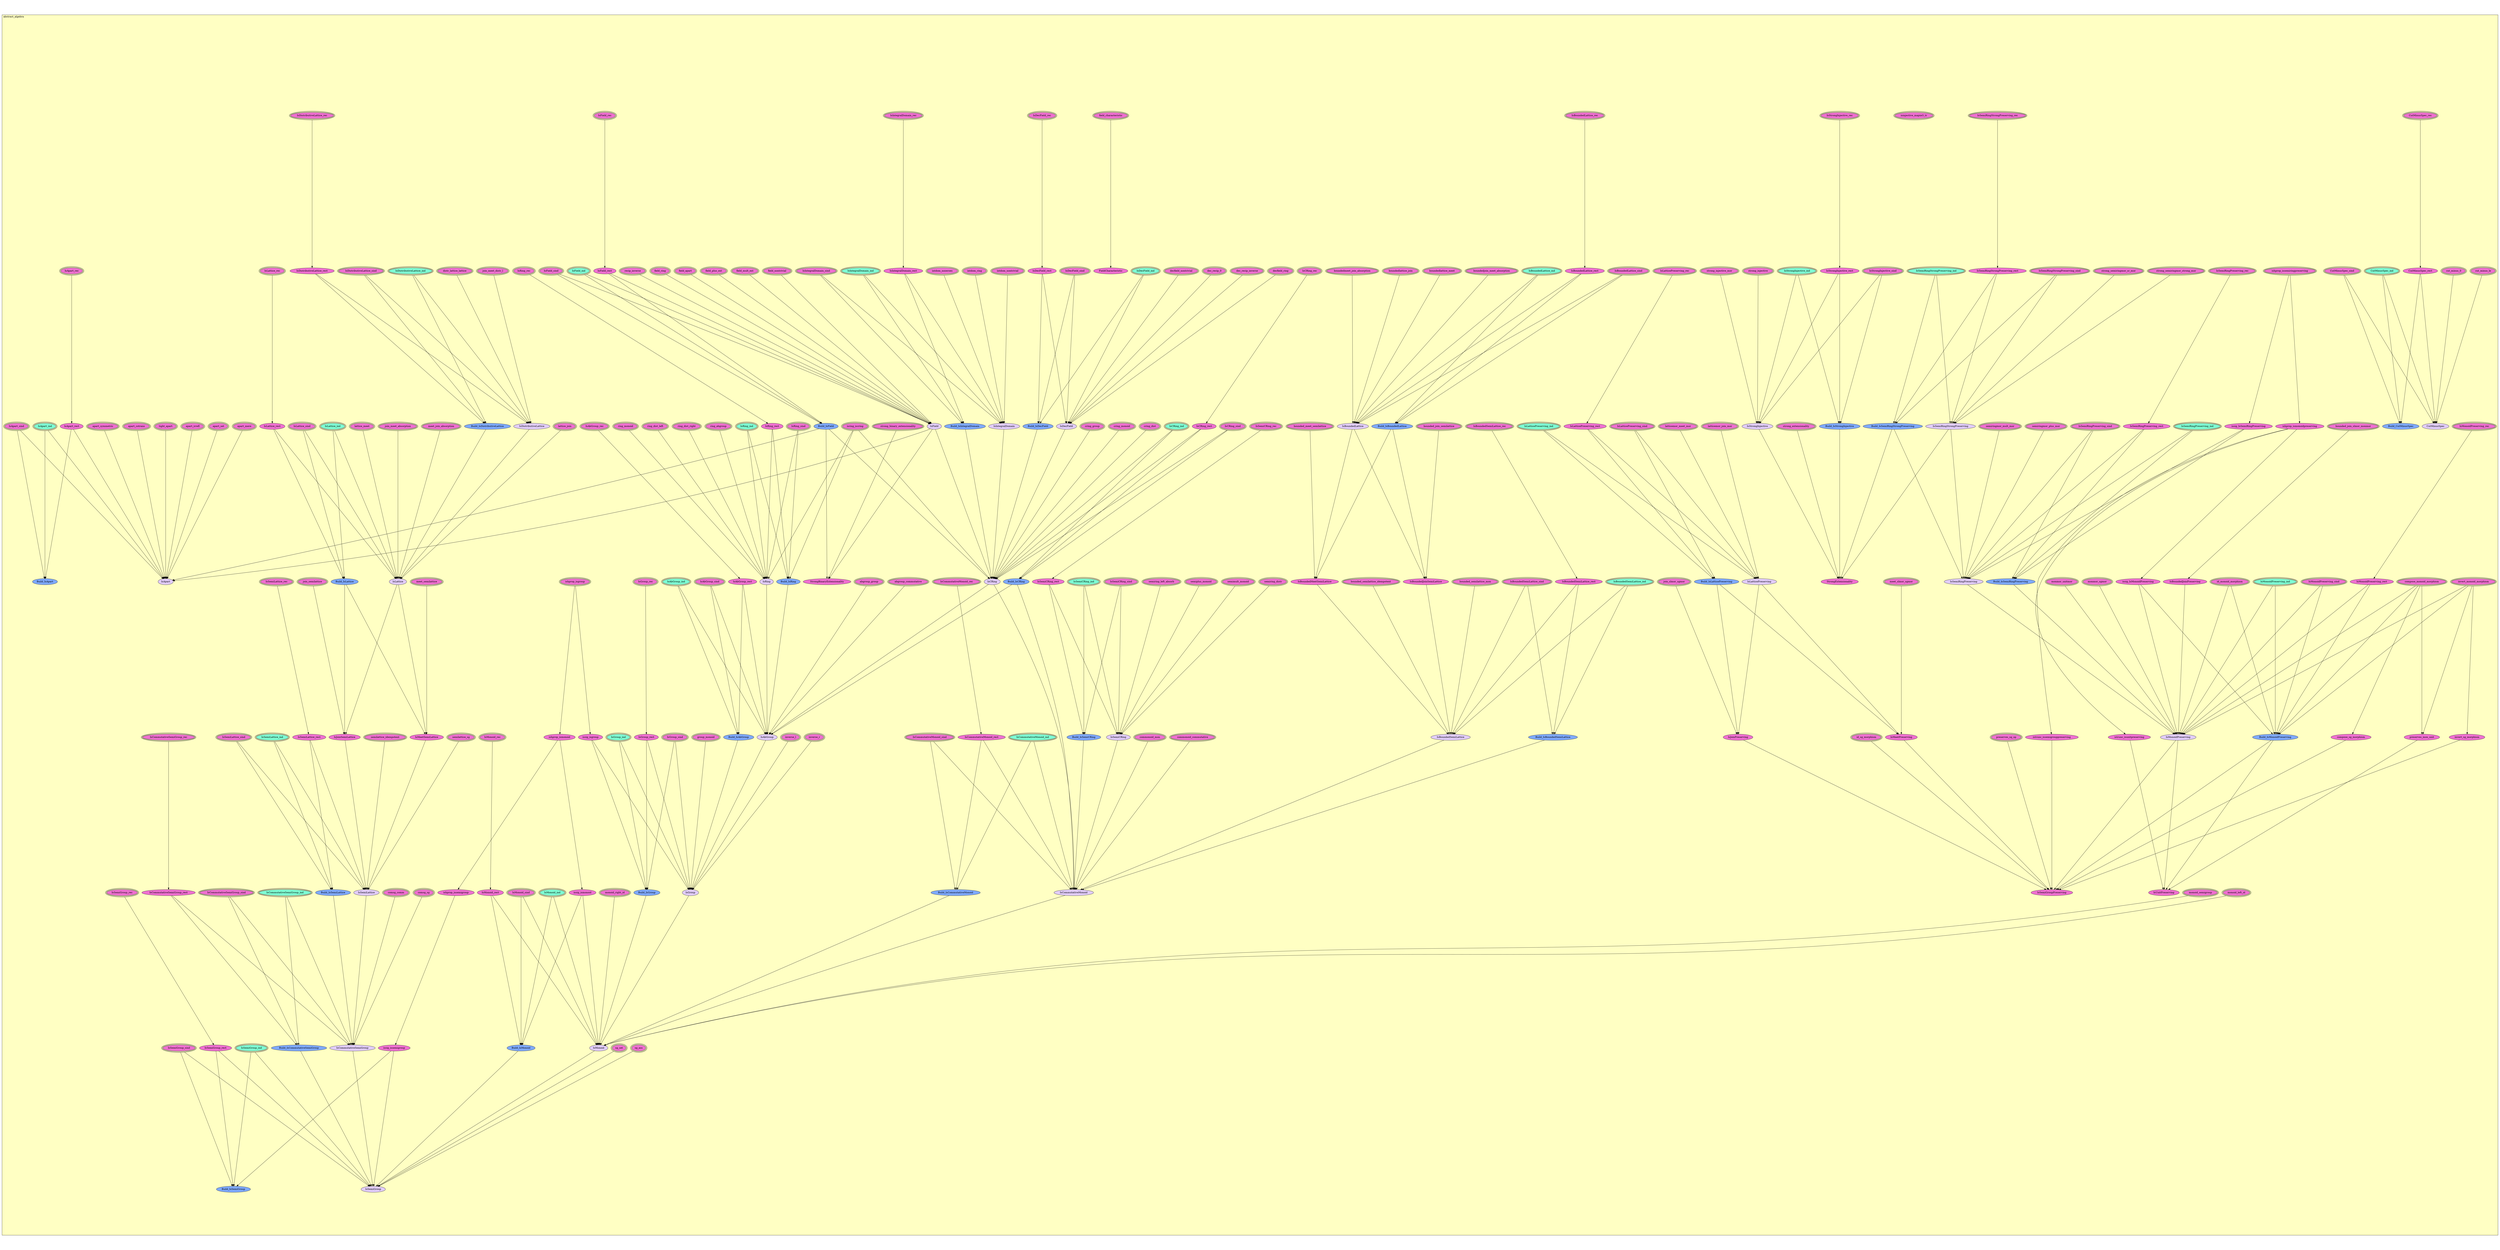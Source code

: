 digraph HoTT_Classes_interfaces_abstract_algebra {
  graph [ratio=0.5]
  node [style=filled]
abstract_algebra_IsApart_rect [label="IsApart_rect", URL=<abstract_algebra.html#IsApart_rect>, fillcolor="#F070D1"] ;
abstract_algebra_Build_IsApart [label="Build_IsApart", URL=<abstract_algebra.html#Build_IsApart>, fillcolor="#7FAAFF"] ;
abstract_algebra_ishprop_isgroup [label="ishprop_isgroup", URL=<abstract_algebra.html#ishprop_isgroup>, peripheries=3, fillcolor="#F070D1"] ;
abstract_algebra_IsApart [label="IsApart", URL=<abstract_algebra.html#IsApart>, fillcolor="#E2CDFA"] ;
abstract_algebra_issig_isgroup [label="issig_isgroup", URL=<abstract_algebra.html#issig_isgroup>, fillcolor="#F070D1"] ;
abstract_algebra_ishprop_ismonoid [label="ishprop_ismonoid", URL=<abstract_algebra.html#ishprop_ismonoid>, fillcolor="#F070D1"] ;
abstract_algebra_issig_ismonoid [label="issig_ismonoid", URL=<abstract_algebra.html#issig_ismonoid>, fillcolor="#F070D1"] ;
abstract_algebra_ishprop_issemigroup [label="ishprop_issemigroup", URL=<abstract_algebra.html#ishprop_issemigroup>, fillcolor="#F070D1"] ;
abstract_algebra_issig_issemigroup [label="issig_issemigroup", URL=<abstract_algebra.html#issig_issemigroup>, fillcolor="#F070D1"] ;
abstract_algebra_ishprop_issemiringpreserving [label="ishprop_issemiringpreserving", URL=<abstract_algebra.html#ishprop_issemiringpreserving>, peripheries=3, fillcolor="#F070D1"] ;
abstract_algebra_ishprop_ismonoidpreserving [label="ishprop_ismonoidpreserving", URL=<abstract_algebra.html#ishprop_ismonoidpreserving>, fillcolor="#F070D1"] ;
abstract_algebra_issig_IsMonoidPreserving [label="issig_IsMonoidPreserving", URL=<abstract_algebra.html#issig_IsMonoidPreserving>, fillcolor="#F070D1"] ;
abstract_algebra_issig_IsSemiRingPreserving [label="issig_IsSemiRingPreserving", URL=<abstract_algebra.html#issig_IsSemiRingPreserving>, fillcolor="#F070D1"] ;
abstract_algebra_istrunc_issemigrouppreserving [label="istrunc_issemigrouppreserving", URL=<abstract_algebra.html#istrunc_issemigrouppreserving>, fillcolor="#F070D1"] ;
abstract_algebra_istrunc_isunitpreserving [label="istrunc_isunitpreserving", URL=<abstract_algebra.html#istrunc_isunitpreserving>, fillcolor="#F070D1"] ;
abstract_algebra_cut_minus_0 [label="cut_minus_0", URL=<abstract_algebra.html#cut_minus_0>, peripheries=3, fillcolor="#F070D1"] ;
abstract_algebra_cut_minus_le [label="cut_minus_le", URL=<abstract_algebra.html#cut_minus_le>, peripheries=3, fillcolor="#F070D1"] ;
abstract_algebra_CutMinusSpec_sind [label="CutMinusSpec_sind", URL=<abstract_algebra.html#CutMinusSpec_sind>, peripheries=3, fillcolor="#F070D1"] ;
abstract_algebra_CutMinusSpec_rec [label="CutMinusSpec_rec", URL=<abstract_algebra.html#CutMinusSpec_rec>, peripheries=3, fillcolor="#F070D1"] ;
abstract_algebra_CutMinusSpec_ind [label="CutMinusSpec_ind", URL=<abstract_algebra.html#CutMinusSpec_ind>, peripheries=3, fillcolor="#7FFFD4"] ;
abstract_algebra_CutMinusSpec_rect [label="CutMinusSpec_rect", URL=<abstract_algebra.html#CutMinusSpec_rect>, fillcolor="#F070D1"] ;
abstract_algebra_Build_CutMinusSpec [label="Build_CutMinusSpec", URL=<abstract_algebra.html#Build_CutMinusSpec>, fillcolor="#7FAAFF"] ;
abstract_algebra_CutMinusSpec [label="CutMinusSpec", URL=<abstract_algebra.html#CutMinusSpec>, fillcolor="#E2CDFA"] ;
abstract_algebra_strong_injective_mor [label="strong_injective_mor", URL=<abstract_algebra.html#strong_injective_mor>, peripheries=3, fillcolor="#F070D1"] ;
abstract_algebra_strong_injective [label="strong_injective", URL=<abstract_algebra.html#strong_injective>, peripheries=3, fillcolor="#F070D1"] ;
abstract_algebra_IsStrongInjective_sind [label="IsStrongInjective_sind", URL=<abstract_algebra.html#IsStrongInjective_sind>, peripheries=3, fillcolor="#F070D1"] ;
abstract_algebra_IsStrongInjective_rec [label="IsStrongInjective_rec", URL=<abstract_algebra.html#IsStrongInjective_rec>, peripheries=3, fillcolor="#F070D1"] ;
abstract_algebra_IsStrongInjective_ind [label="IsStrongInjective_ind", URL=<abstract_algebra.html#IsStrongInjective_ind>, peripheries=3, fillcolor="#7FFFD4"] ;
abstract_algebra_IsStrongInjective_rect [label="IsStrongInjective_rect", URL=<abstract_algebra.html#IsStrongInjective_rect>, fillcolor="#F070D1"] ;
abstract_algebra_Build_IsStrongInjective [label="Build_IsStrongInjective", URL=<abstract_algebra.html#Build_IsStrongInjective>, fillcolor="#7FAAFF"] ;
abstract_algebra_IsStrongInjective [label="IsStrongInjective", URL=<abstract_algebra.html#IsStrongInjective>, fillcolor="#E2CDFA"] ;
abstract_algebra_isinjective_mapinO_tr [label="isinjective_mapinO_tr", URL=<abstract_algebra.html#isinjective_mapinO_tr>, peripheries=3, fillcolor="#F070D1"] ;
abstract_algebra_invert_monoid_morphism [label="invert_monoid_morphism", URL=<abstract_algebra.html#invert_monoid_morphism>, peripheries=3, fillcolor="#F070D1"] ;
abstract_algebra_invert_sg_morphism [label="invert_sg_morphism", URL=<abstract_algebra.html#invert_sg_morphism>, fillcolor="#F070D1"] ;
abstract_algebra_compose_monoid_morphism [label="compose_monoid_morphism", URL=<abstract_algebra.html#compose_monoid_morphism>, peripheries=3, fillcolor="#F070D1"] ;
abstract_algebra_compose_sg_morphism [label="compose_sg_morphism", URL=<abstract_algebra.html#compose_sg_morphism>, fillcolor="#F070D1"] ;
abstract_algebra_id_monoid_morphism [label="id_monoid_morphism", URL=<abstract_algebra.html#id_monoid_morphism>, peripheries=3, fillcolor="#F070D1"] ;
abstract_algebra_id_sg_morphism [label="id_sg_morphism", URL=<abstract_algebra.html#id_sg_morphism>, peripheries=3, fillcolor="#F070D1"] ;
abstract_algebra_latticemor_meet_mor [label="latticemor_meet_mor", URL=<abstract_algebra.html#latticemor_meet_mor>, peripheries=3, fillcolor="#F070D1"] ;
abstract_algebra_latticemor_join_mor [label="latticemor_join_mor", URL=<abstract_algebra.html#latticemor_join_mor>, peripheries=3, fillcolor="#F070D1"] ;
abstract_algebra_IsLatticePreserving_sind [label="IsLatticePreserving_sind", URL=<abstract_algebra.html#IsLatticePreserving_sind>, peripheries=3, fillcolor="#F070D1"] ;
abstract_algebra_IsLatticePreserving_rec [label="IsLatticePreserving_rec", URL=<abstract_algebra.html#IsLatticePreserving_rec>, peripheries=3, fillcolor="#F070D1"] ;
abstract_algebra_IsLatticePreserving_ind [label="IsLatticePreserving_ind", URL=<abstract_algebra.html#IsLatticePreserving_ind>, peripheries=3, fillcolor="#7FFFD4"] ;
abstract_algebra_IsLatticePreserving_rect [label="IsLatticePreserving_rect", URL=<abstract_algebra.html#IsLatticePreserving_rect>, fillcolor="#F070D1"] ;
abstract_algebra_Build_IsLatticePreserving [label="Build_IsLatticePreserving", URL=<abstract_algebra.html#Build_IsLatticePreserving>, fillcolor="#7FAAFF"] ;
abstract_algebra_IsLatticePreserving [label="IsLatticePreserving", URL=<abstract_algebra.html#IsLatticePreserving>, fillcolor="#E2CDFA"] ;
abstract_algebra_bounded_join_slmor_monmor [label="bounded_join_slmor_monmor", URL=<abstract_algebra.html#bounded_join_slmor_monmor>, peripheries=3, fillcolor="#F070D1"] ;
abstract_algebra_IsBoundedJoinPreserving [label="IsBoundedJoinPreserving", URL=<abstract_algebra.html#IsBoundedJoinPreserving>, fillcolor="#F070D1"] ;
abstract_algebra_meet_slmor_sgmor [label="meet_slmor_sgmor", URL=<abstract_algebra.html#meet_slmor_sgmor>, peripheries=3, fillcolor="#F070D1"] ;
abstract_algebra_IsMeetPreserving [label="IsMeetPreserving", URL=<abstract_algebra.html#IsMeetPreserving>, fillcolor="#F070D1"] ;
abstract_algebra_join_slmor_sgmor [label="join_slmor_sgmor", URL=<abstract_algebra.html#join_slmor_sgmor>, peripheries=3, fillcolor="#F070D1"] ;
abstract_algebra_IsJoinPreserving [label="IsJoinPreserving", URL=<abstract_algebra.html#IsJoinPreserving>, fillcolor="#F070D1"] ;
abstract_algebra_strong_semiringmor_strong_mor [label="strong_semiringmor_strong_mor", URL=<abstract_algebra.html#strong_semiringmor_strong_mor>, peripheries=3, fillcolor="#F070D1"] ;
abstract_algebra_strong_semiringmor_sr_mor [label="strong_semiringmor_sr_mor", URL=<abstract_algebra.html#strong_semiringmor_sr_mor>, peripheries=3, fillcolor="#F070D1"] ;
abstract_algebra_IsSemiRingStrongPreserving_sind [label="IsSemiRingStrongPreserving_sind", URL=<abstract_algebra.html#IsSemiRingStrongPreserving_sind>, peripheries=3, fillcolor="#F070D1"] ;
abstract_algebra_IsSemiRingStrongPreserving_rec [label="IsSemiRingStrongPreserving_rec", URL=<abstract_algebra.html#IsSemiRingStrongPreserving_rec>, peripheries=3, fillcolor="#F070D1"] ;
abstract_algebra_IsSemiRingStrongPreserving_ind [label="IsSemiRingStrongPreserving_ind", URL=<abstract_algebra.html#IsSemiRingStrongPreserving_ind>, peripheries=3, fillcolor="#7FFFD4"] ;
abstract_algebra_IsSemiRingStrongPreserving_rect [label="IsSemiRingStrongPreserving_rect", URL=<abstract_algebra.html#IsSemiRingStrongPreserving_rect>, fillcolor="#F070D1"] ;
abstract_algebra_Build_IsSemiRingStrongPreserving [label="Build_IsSemiRingStrongPreserving", URL=<abstract_algebra.html#Build_IsSemiRingStrongPreserving>, fillcolor="#7FAAFF"] ;
abstract_algebra_IsSemiRingStrongPreserving [label="IsSemiRingStrongPreserving", URL=<abstract_algebra.html#IsSemiRingStrongPreserving>, fillcolor="#E2CDFA"] ;
abstract_algebra_semiringmor_mult_mor [label="semiringmor_mult_mor", URL=<abstract_algebra.html#semiringmor_mult_mor>, peripheries=3, fillcolor="#F070D1"] ;
abstract_algebra_semiringmor_plus_mor [label="semiringmor_plus_mor", URL=<abstract_algebra.html#semiringmor_plus_mor>, peripheries=3, fillcolor="#F070D1"] ;
abstract_algebra_IsSemiRingPreserving_sind [label="IsSemiRingPreserving_sind", URL=<abstract_algebra.html#IsSemiRingPreserving_sind>, peripheries=3, fillcolor="#F070D1"] ;
abstract_algebra_IsSemiRingPreserving_rec [label="IsSemiRingPreserving_rec", URL=<abstract_algebra.html#IsSemiRingPreserving_rec>, peripheries=3, fillcolor="#F070D1"] ;
abstract_algebra_IsSemiRingPreserving_ind [label="IsSemiRingPreserving_ind", URL=<abstract_algebra.html#IsSemiRingPreserving_ind>, peripheries=3, fillcolor="#7FFFD4"] ;
abstract_algebra_IsSemiRingPreserving_rect [label="IsSemiRingPreserving_rect", URL=<abstract_algebra.html#IsSemiRingPreserving_rect>, fillcolor="#F070D1"] ;
abstract_algebra_Build_IsSemiRingPreserving [label="Build_IsSemiRingPreserving", URL=<abstract_algebra.html#Build_IsSemiRingPreserving>, fillcolor="#7FAAFF"] ;
abstract_algebra_IsSemiRingPreserving [label="IsSemiRingPreserving", URL=<abstract_algebra.html#IsSemiRingPreserving>, fillcolor="#E2CDFA"] ;
abstract_algebra_monmor_unitmor [label="monmor_unitmor", URL=<abstract_algebra.html#monmor_unitmor>, peripheries=3, fillcolor="#F070D1"] ;
abstract_algebra_monmor_sgmor [label="monmor_sgmor", URL=<abstract_algebra.html#monmor_sgmor>, peripheries=3, fillcolor="#F070D1"] ;
abstract_algebra_IsMonoidPreserving_sind [label="IsMonoidPreserving_sind", URL=<abstract_algebra.html#IsMonoidPreserving_sind>, peripheries=3, fillcolor="#F070D1"] ;
abstract_algebra_IsMonoidPreserving_rec [label="IsMonoidPreserving_rec", URL=<abstract_algebra.html#IsMonoidPreserving_rec>, peripheries=3, fillcolor="#F070D1"] ;
abstract_algebra_IsMonoidPreserving_ind [label="IsMonoidPreserving_ind", URL=<abstract_algebra.html#IsMonoidPreserving_ind>, peripheries=3, fillcolor="#7FFFD4"] ;
abstract_algebra_IsMonoidPreserving_rect [label="IsMonoidPreserving_rect", URL=<abstract_algebra.html#IsMonoidPreserving_rect>, fillcolor="#F070D1"] ;
abstract_algebra_Build_IsMonoidPreserving [label="Build_IsMonoidPreserving", URL=<abstract_algebra.html#Build_IsMonoidPreserving>, fillcolor="#7FAAFF"] ;
abstract_algebra_IsMonoidPreserving [label="IsMonoidPreserving", URL=<abstract_algebra.html#IsMonoidPreserving>, fillcolor="#E2CDFA"] ;
abstract_algebra_preserves_mon_unit [label="preserves_mon_unit", URL=<abstract_algebra.html#preserves_mon_unit>, fillcolor="#F070D1"] ;
abstract_algebra_IsUnitPreserving [label="IsUnitPreserving", URL=<abstract_algebra.html#IsUnitPreserving>, fillcolor="#F070D1"] ;
abstract_algebra_preserves_sg_op [label="preserves_sg_op", URL=<abstract_algebra.html#preserves_sg_op>, peripheries=3, fillcolor="#F070D1"] ;
abstract_algebra_IsSemiGroupPreserving [label="IsSemiGroupPreserving", URL=<abstract_algebra.html#IsSemiGroupPreserving>, fillcolor="#F070D1"] ;
abstract_algebra_join_meet_distr_l [label="join_meet_distr_l", URL=<abstract_algebra.html#join_meet_distr_l>, peripheries=3, fillcolor="#F070D1"] ;
abstract_algebra_distr_lattice_lattice [label="distr_lattice_lattice", URL=<abstract_algebra.html#distr_lattice_lattice>, peripheries=3, fillcolor="#F070D1"] ;
abstract_algebra_IsDistributiveLattice_sind [label="IsDistributiveLattice_sind", URL=<abstract_algebra.html#IsDistributiveLattice_sind>, peripheries=3, fillcolor="#F070D1"] ;
abstract_algebra_IsDistributiveLattice_rec [label="IsDistributiveLattice_rec", URL=<abstract_algebra.html#IsDistributiveLattice_rec>, peripheries=3, fillcolor="#F070D1"] ;
abstract_algebra_IsDistributiveLattice_ind [label="IsDistributiveLattice_ind", URL=<abstract_algebra.html#IsDistributiveLattice_ind>, peripheries=3, fillcolor="#7FFFD4"] ;
abstract_algebra_IsDistributiveLattice_rect [label="IsDistributiveLattice_rect", URL=<abstract_algebra.html#IsDistributiveLattice_rect>, fillcolor="#F070D1"] ;
abstract_algebra_Build_IsDistributiveLattice [label="Build_IsDistributiveLattice", URL=<abstract_algebra.html#Build_IsDistributiveLattice>, fillcolor="#7FAAFF"] ;
abstract_algebra_IsDistributiveLattice [label="IsDistributiveLattice", URL=<abstract_algebra.html#IsDistributiveLattice>, fillcolor="#E2CDFA"] ;
abstract_algebra_boundedmeet_join_absorption [label="boundedmeet_join_absorption", URL=<abstract_algebra.html#boundedmeet_join_absorption>, peripheries=3, fillcolor="#F070D1"] ;
abstract_algebra_boundedjoin_meet_absorption [label="boundedjoin_meet_absorption", URL=<abstract_algebra.html#boundedjoin_meet_absorption>, peripheries=3, fillcolor="#F070D1"] ;
abstract_algebra_boundedlattice_meet [label="boundedlattice_meet", URL=<abstract_algebra.html#boundedlattice_meet>, peripheries=3, fillcolor="#F070D1"] ;
abstract_algebra_boundedlattice_join [label="boundedlattice_join", URL=<abstract_algebra.html#boundedlattice_join>, peripheries=3, fillcolor="#F070D1"] ;
abstract_algebra_IsBoundedLattice_sind [label="IsBoundedLattice_sind", URL=<abstract_algebra.html#IsBoundedLattice_sind>, peripheries=3, fillcolor="#F070D1"] ;
abstract_algebra_IsBoundedLattice_rec [label="IsBoundedLattice_rec", URL=<abstract_algebra.html#IsBoundedLattice_rec>, peripheries=3, fillcolor="#F070D1"] ;
abstract_algebra_IsBoundedLattice_ind [label="IsBoundedLattice_ind", URL=<abstract_algebra.html#IsBoundedLattice_ind>, peripheries=3, fillcolor="#7FFFD4"] ;
abstract_algebra_IsBoundedLattice_rect [label="IsBoundedLattice_rect", URL=<abstract_algebra.html#IsBoundedLattice_rect>, fillcolor="#F070D1"] ;
abstract_algebra_Build_IsBoundedLattice [label="Build_IsBoundedLattice", URL=<abstract_algebra.html#Build_IsBoundedLattice>, fillcolor="#7FAAFF"] ;
abstract_algebra_IsBoundedLattice [label="IsBoundedLattice", URL=<abstract_algebra.html#IsBoundedLattice>, fillcolor="#E2CDFA"] ;
abstract_algebra_meet_join_absorption [label="meet_join_absorption", URL=<abstract_algebra.html#meet_join_absorption>, peripheries=3, fillcolor="#F070D1"] ;
abstract_algebra_join_meet_absorption [label="join_meet_absorption", URL=<abstract_algebra.html#join_meet_absorption>, peripheries=3, fillcolor="#F070D1"] ;
abstract_algebra_lattice_meet [label="lattice_meet", URL=<abstract_algebra.html#lattice_meet>, peripheries=3, fillcolor="#F070D1"] ;
abstract_algebra_lattice_join [label="lattice_join", URL=<abstract_algebra.html#lattice_join>, peripheries=3, fillcolor="#F070D1"] ;
abstract_algebra_IsLattice_sind [label="IsLattice_sind", URL=<abstract_algebra.html#IsLattice_sind>, peripheries=3, fillcolor="#F070D1"] ;
abstract_algebra_IsLattice_rec [label="IsLattice_rec", URL=<abstract_algebra.html#IsLattice_rec>, peripheries=3, fillcolor="#F070D1"] ;
abstract_algebra_IsLattice_ind [label="IsLattice_ind", URL=<abstract_algebra.html#IsLattice_ind>, peripheries=3, fillcolor="#7FFFD4"] ;
abstract_algebra_IsLattice_rect [label="IsLattice_rect", URL=<abstract_algebra.html#IsLattice_rect>, fillcolor="#F070D1"] ;
abstract_algebra_Build_IsLattice [label="Build_IsLattice", URL=<abstract_algebra.html#Build_IsLattice>, fillcolor="#7FAAFF"] ;
abstract_algebra_IsLattice [label="IsLattice", URL=<abstract_algebra.html#IsLattice>, fillcolor="#E2CDFA"] ;
abstract_algebra_bounded_meet_semilattice [label="bounded_meet_semilattice", URL=<abstract_algebra.html#bounded_meet_semilattice>, peripheries=3, fillcolor="#F070D1"] ;
abstract_algebra_IsBoundedMeetSemiLattice [label="IsBoundedMeetSemiLattice", URL=<abstract_algebra.html#IsBoundedMeetSemiLattice>, fillcolor="#F070D1"] ;
abstract_algebra_meet_semilattice [label="meet_semilattice", URL=<abstract_algebra.html#meet_semilattice>, peripheries=3, fillcolor="#F070D1"] ;
abstract_algebra_IsMeetSemiLattice [label="IsMeetSemiLattice", URL=<abstract_algebra.html#IsMeetSemiLattice>, fillcolor="#F070D1"] ;
abstract_algebra_bounded_join_semilattice [label="bounded_join_semilattice", URL=<abstract_algebra.html#bounded_join_semilattice>, peripheries=3, fillcolor="#F070D1"] ;
abstract_algebra_IsBoundedJoinSemiLattice [label="IsBoundedJoinSemiLattice", URL=<abstract_algebra.html#IsBoundedJoinSemiLattice>, fillcolor="#F070D1"] ;
abstract_algebra_join_semilattice [label="join_semilattice", URL=<abstract_algebra.html#join_semilattice>, peripheries=3, fillcolor="#F070D1"] ;
abstract_algebra_IsJoinSemiLattice [label="IsJoinSemiLattice", URL=<abstract_algebra.html#IsJoinSemiLattice>, fillcolor="#F070D1"] ;
abstract_algebra_field_characteristic [label="field_characteristic", URL=<abstract_algebra.html#field_characteristic>, peripheries=3, fillcolor="#F070D1"] ;
abstract_algebra_FieldCharacteristic [label="FieldCharacteristic", URL=<abstract_algebra.html#FieldCharacteristic>, fillcolor="#F070D1"] ;
abstract_algebra_dec_recip_inverse [label="dec_recip_inverse", URL=<abstract_algebra.html#dec_recip_inverse>, peripheries=3, fillcolor="#F070D1"] ;
abstract_algebra_dec_recip_0 [label="dec_recip_0", URL=<abstract_algebra.html#dec_recip_0>, peripheries=3, fillcolor="#F070D1"] ;
abstract_algebra_decfield_nontrivial [label="decfield_nontrivial", URL=<abstract_algebra.html#decfield_nontrivial>, peripheries=3, fillcolor="#F070D1"] ;
abstract_algebra_decfield_ring [label="decfield_ring", URL=<abstract_algebra.html#decfield_ring>, peripheries=3, fillcolor="#F070D1"] ;
abstract_algebra_IsDecField_sind [label="IsDecField_sind", URL=<abstract_algebra.html#IsDecField_sind>, peripheries=3, fillcolor="#F070D1"] ;
abstract_algebra_IsDecField_rec [label="IsDecField_rec", URL=<abstract_algebra.html#IsDecField_rec>, peripheries=3, fillcolor="#F070D1"] ;
abstract_algebra_IsDecField_ind [label="IsDecField_ind", URL=<abstract_algebra.html#IsDecField_ind>, peripheries=3, fillcolor="#7FFFD4"] ;
abstract_algebra_IsDecField_rect [label="IsDecField_rect", URL=<abstract_algebra.html#IsDecField_rect>, fillcolor="#F070D1"] ;
abstract_algebra_Build_IsDecField [label="Build_IsDecField", URL=<abstract_algebra.html#Build_IsDecField>, fillcolor="#7FAAFF"] ;
abstract_algebra_IsDecField [label="IsDecField", URL=<abstract_algebra.html#IsDecField>, fillcolor="#E2CDFA"] ;
abstract_algebra_recip_inverse [label="recip_inverse", URL=<abstract_algebra.html#recip_inverse>, peripheries=3, fillcolor="#F070D1"] ;
abstract_algebra_field_nontrivial [label="field_nontrivial", URL=<abstract_algebra.html#field_nontrivial>, peripheries=3, fillcolor="#F070D1"] ;
abstract_algebra_field_mult_ext [label="field_mult_ext", URL=<abstract_algebra.html#field_mult_ext>, peripheries=3, fillcolor="#F070D1"] ;
abstract_algebra_field_plus_ext [label="field_plus_ext", URL=<abstract_algebra.html#field_plus_ext>, peripheries=3, fillcolor="#F070D1"] ;
abstract_algebra_field_apart [label="field_apart", URL=<abstract_algebra.html#field_apart>, peripheries=3, fillcolor="#F070D1"] ;
abstract_algebra_field_ring [label="field_ring", URL=<abstract_algebra.html#field_ring>, peripheries=3, fillcolor="#F070D1"] ;
abstract_algebra_IsField_sind [label="IsField_sind", URL=<abstract_algebra.html#IsField_sind>, peripheries=3, fillcolor="#F070D1"] ;
abstract_algebra_IsField_rec [label="IsField_rec", URL=<abstract_algebra.html#IsField_rec>, peripheries=3, fillcolor="#F070D1"] ;
abstract_algebra_IsField_ind [label="IsField_ind", URL=<abstract_algebra.html#IsField_ind>, peripheries=3, fillcolor="#7FFFD4"] ;
abstract_algebra_IsField_rect [label="IsField_rect", URL=<abstract_algebra.html#IsField_rect>, fillcolor="#F070D1"] ;
abstract_algebra_Build_IsField [label="Build_IsField", URL=<abstract_algebra.html#Build_IsField>, fillcolor="#7FAAFF"] ;
abstract_algebra_IsField [label="IsField", URL=<abstract_algebra.html#IsField>, fillcolor="#E2CDFA"] ;
abstract_algebra_intdom_nozeroes [label="intdom_nozeroes", URL=<abstract_algebra.html#intdom_nozeroes>, peripheries=3, fillcolor="#F070D1"] ;
abstract_algebra_intdom_nontrivial [label="intdom_nontrivial", URL=<abstract_algebra.html#intdom_nontrivial>, peripheries=3, fillcolor="#F070D1"] ;
abstract_algebra_intdom_ring [label="intdom_ring", URL=<abstract_algebra.html#intdom_ring>, peripheries=3, fillcolor="#F070D1"] ;
abstract_algebra_IsIntegralDomain_sind [label="IsIntegralDomain_sind", URL=<abstract_algebra.html#IsIntegralDomain_sind>, peripheries=3, fillcolor="#F070D1"] ;
abstract_algebra_IsIntegralDomain_rec [label="IsIntegralDomain_rec", URL=<abstract_algebra.html#IsIntegralDomain_rec>, peripheries=3, fillcolor="#F070D1"] ;
abstract_algebra_IsIntegralDomain_ind [label="IsIntegralDomain_ind", URL=<abstract_algebra.html#IsIntegralDomain_ind>, peripheries=3, fillcolor="#7FFFD4"] ;
abstract_algebra_IsIntegralDomain_rect [label="IsIntegralDomain_rect", URL=<abstract_algebra.html#IsIntegralDomain_rect>, fillcolor="#F070D1"] ;
abstract_algebra_Build_IsIntegralDomain [label="Build_IsIntegralDomain", URL=<abstract_algebra.html#Build_IsIntegralDomain>, fillcolor="#7FAAFF"] ;
abstract_algebra_IsIntegralDomain [label="IsIntegralDomain", URL=<abstract_algebra.html#IsIntegralDomain>, fillcolor="#E2CDFA"] ;
abstract_algebra_isring_iscring [label="isring_iscring", URL=<abstract_algebra.html#isring_iscring>, peripheries=3, fillcolor="#F070D1"] ;
abstract_algebra_cring_dist [label="cring_dist", URL=<abstract_algebra.html#cring_dist>, peripheries=3, fillcolor="#F070D1"] ;
abstract_algebra_cring_monoid [label="cring_monoid", URL=<abstract_algebra.html#cring_monoid>, peripheries=3, fillcolor="#F070D1"] ;
abstract_algebra_cring_group [label="cring_group", URL=<abstract_algebra.html#cring_group>, peripheries=3, fillcolor="#F070D1"] ;
abstract_algebra_IsCRing_sind [label="IsCRing_sind", URL=<abstract_algebra.html#IsCRing_sind>, peripheries=3, fillcolor="#F070D1"] ;
abstract_algebra_IsCRing_rec [label="IsCRing_rec", URL=<abstract_algebra.html#IsCRing_rec>, peripheries=3, fillcolor="#F070D1"] ;
abstract_algebra_IsCRing_ind [label="IsCRing_ind", URL=<abstract_algebra.html#IsCRing_ind>, peripheries=3, fillcolor="#7FFFD4"] ;
abstract_algebra_IsCRing_rect [label="IsCRing_rect", URL=<abstract_algebra.html#IsCRing_rect>, fillcolor="#F070D1"] ;
abstract_algebra_Build_IsCRing [label="Build_IsCRing", URL=<abstract_algebra.html#Build_IsCRing>, fillcolor="#7FAAFF"] ;
abstract_algebra_IsCRing [label="IsCRing", URL=<abstract_algebra.html#IsCRing>, fillcolor="#E2CDFA"] ;
abstract_algebra_ring_dist_right [label="ring_dist_right", URL=<abstract_algebra.html#ring_dist_right>, peripheries=3, fillcolor="#F070D1"] ;
abstract_algebra_ring_dist_left [label="ring_dist_left", URL=<abstract_algebra.html#ring_dist_left>, peripheries=3, fillcolor="#F070D1"] ;
abstract_algebra_ring_monoid [label="ring_monoid", URL=<abstract_algebra.html#ring_monoid>, peripheries=3, fillcolor="#F070D1"] ;
abstract_algebra_ring_abgroup [label="ring_abgroup", URL=<abstract_algebra.html#ring_abgroup>, peripheries=3, fillcolor="#F070D1"] ;
abstract_algebra_IsRing_sind [label="IsRing_sind", URL=<abstract_algebra.html#IsRing_sind>, peripheries=3, fillcolor="#F070D1"] ;
abstract_algebra_IsRing_rec [label="IsRing_rec", URL=<abstract_algebra.html#IsRing_rec>, peripheries=3, fillcolor="#F070D1"] ;
abstract_algebra_IsRing_ind [label="IsRing_ind", URL=<abstract_algebra.html#IsRing_ind>, peripheries=3, fillcolor="#7FFFD4"] ;
abstract_algebra_IsRing_rect [label="IsRing_rect", URL=<abstract_algebra.html#IsRing_rect>, fillcolor="#F070D1"] ;
abstract_algebra_Build_IsRing [label="Build_IsRing", URL=<abstract_algebra.html#Build_IsRing>, fillcolor="#7FAAFF"] ;
abstract_algebra_IsRing [label="IsRing", URL=<abstract_algebra.html#IsRing>, fillcolor="#E2CDFA"] ;
abstract_algebra_semiring_left_absorb [label="semiring_left_absorb", URL=<abstract_algebra.html#semiring_left_absorb>, peripheries=3, fillcolor="#F070D1"] ;
abstract_algebra_semiring_distr [label="semiring_distr", URL=<abstract_algebra.html#semiring_distr>, peripheries=3, fillcolor="#F070D1"] ;
abstract_algebra_semimult_monoid [label="semimult_monoid", URL=<abstract_algebra.html#semimult_monoid>, peripheries=3, fillcolor="#F070D1"] ;
abstract_algebra_semiplus_monoid [label="semiplus_monoid", URL=<abstract_algebra.html#semiplus_monoid>, peripheries=3, fillcolor="#F070D1"] ;
abstract_algebra_IsSemiCRing_sind [label="IsSemiCRing_sind", URL=<abstract_algebra.html#IsSemiCRing_sind>, peripheries=3, fillcolor="#F070D1"] ;
abstract_algebra_IsSemiCRing_rec [label="IsSemiCRing_rec", URL=<abstract_algebra.html#IsSemiCRing_rec>, peripheries=3, fillcolor="#F070D1"] ;
abstract_algebra_IsSemiCRing_ind [label="IsSemiCRing_ind", URL=<abstract_algebra.html#IsSemiCRing_ind>, peripheries=3, fillcolor="#7FFFD4"] ;
abstract_algebra_IsSemiCRing_rect [label="IsSemiCRing_rect", URL=<abstract_algebra.html#IsSemiCRing_rect>, fillcolor="#F070D1"] ;
abstract_algebra_Build_IsSemiCRing [label="Build_IsSemiCRing", URL=<abstract_algebra.html#Build_IsSemiCRing>, fillcolor="#7FAAFF"] ;
abstract_algebra_IsSemiCRing [label="IsSemiCRing", URL=<abstract_algebra.html#IsSemiCRing>, fillcolor="#E2CDFA"] ;
abstract_algebra_abgroup_commutative [label="abgroup_commutative", URL=<abstract_algebra.html#abgroup_commutative>, peripheries=3, fillcolor="#F070D1"] ;
abstract_algebra_abgroup_group [label="abgroup_group", URL=<abstract_algebra.html#abgroup_group>, peripheries=3, fillcolor="#F070D1"] ;
abstract_algebra_IsAbGroup_sind [label="IsAbGroup_sind", URL=<abstract_algebra.html#IsAbGroup_sind>, peripheries=3, fillcolor="#F070D1"] ;
abstract_algebra_IsAbGroup_rec [label="IsAbGroup_rec", URL=<abstract_algebra.html#IsAbGroup_rec>, peripheries=3, fillcolor="#F070D1"] ;
abstract_algebra_IsAbGroup_ind [label="IsAbGroup_ind", URL=<abstract_algebra.html#IsAbGroup_ind>, peripheries=3, fillcolor="#7FFFD4"] ;
abstract_algebra_IsAbGroup_rect [label="IsAbGroup_rect", URL=<abstract_algebra.html#IsAbGroup_rect>, fillcolor="#F070D1"] ;
abstract_algebra_Build_IsAbGroup [label="Build_IsAbGroup", URL=<abstract_algebra.html#Build_IsAbGroup>, fillcolor="#7FAAFF"] ;
abstract_algebra_IsAbGroup [label="IsAbGroup", URL=<abstract_algebra.html#IsAbGroup>, fillcolor="#E2CDFA"] ;
abstract_algebra_bounded_semilattice_idempotent [label="bounded_semilattice_idempotent", URL=<abstract_algebra.html#bounded_semilattice_idempotent>, peripheries=3, fillcolor="#F070D1"] ;
abstract_algebra_bounded_semilattice_mon [label="bounded_semilattice_mon", URL=<abstract_algebra.html#bounded_semilattice_mon>, peripheries=3, fillcolor="#F070D1"] ;
abstract_algebra_IsBoundedSemiLattice_sind [label="IsBoundedSemiLattice_sind", URL=<abstract_algebra.html#IsBoundedSemiLattice_sind>, peripheries=3, fillcolor="#F070D1"] ;
abstract_algebra_IsBoundedSemiLattice_rec [label="IsBoundedSemiLattice_rec", URL=<abstract_algebra.html#IsBoundedSemiLattice_rec>, peripheries=3, fillcolor="#F070D1"] ;
abstract_algebra_IsBoundedSemiLattice_ind [label="IsBoundedSemiLattice_ind", URL=<abstract_algebra.html#IsBoundedSemiLattice_ind>, peripheries=3, fillcolor="#7FFFD4"] ;
abstract_algebra_IsBoundedSemiLattice_rect [label="IsBoundedSemiLattice_rect", URL=<abstract_algebra.html#IsBoundedSemiLattice_rect>, fillcolor="#F070D1"] ;
abstract_algebra_Build_IsBoundedSemiLattice [label="Build_IsBoundedSemiLattice", URL=<abstract_algebra.html#Build_IsBoundedSemiLattice>, fillcolor="#7FAAFF"] ;
abstract_algebra_IsBoundedSemiLattice [label="IsBoundedSemiLattice", URL=<abstract_algebra.html#IsBoundedSemiLattice>, fillcolor="#E2CDFA"] ;
abstract_algebra_inverse_r [label="inverse_r", URL=<abstract_algebra.html#inverse_r>, peripheries=3, fillcolor="#F070D1"] ;
abstract_algebra_inverse_l [label="inverse_l", URL=<abstract_algebra.html#inverse_l>, peripheries=3, fillcolor="#F070D1"] ;
abstract_algebra_group_monoid [label="group_monoid", URL=<abstract_algebra.html#group_monoid>, peripheries=3, fillcolor="#F070D1"] ;
abstract_algebra_IsGroup_sind [label="IsGroup_sind", URL=<abstract_algebra.html#IsGroup_sind>, peripheries=3, fillcolor="#F070D1"] ;
abstract_algebra_IsGroup_rec [label="IsGroup_rec", URL=<abstract_algebra.html#IsGroup_rec>, peripheries=3, fillcolor="#F070D1"] ;
abstract_algebra_IsGroup_ind [label="IsGroup_ind", URL=<abstract_algebra.html#IsGroup_ind>, peripheries=3, fillcolor="#7FFFD4"] ;
abstract_algebra_IsGroup_rect [label="IsGroup_rect", URL=<abstract_algebra.html#IsGroup_rect>, fillcolor="#F070D1"] ;
abstract_algebra_Build_IsGroup [label="Build_IsGroup", URL=<abstract_algebra.html#Build_IsGroup>, fillcolor="#7FAAFF"] ;
abstract_algebra_IsGroup [label="IsGroup", URL=<abstract_algebra.html#IsGroup>, fillcolor="#E2CDFA"] ;
abstract_algebra_commonoid_commutative [label="commonoid_commutative", URL=<abstract_algebra.html#commonoid_commutative>, peripheries=3, fillcolor="#F070D1"] ;
abstract_algebra_commonoid_mon [label="commonoid_mon", URL=<abstract_algebra.html#commonoid_mon>, peripheries=3, fillcolor="#F070D1"] ;
abstract_algebra_IsCommutativeMonoid_sind [label="IsCommutativeMonoid_sind", URL=<abstract_algebra.html#IsCommutativeMonoid_sind>, peripheries=3, fillcolor="#F070D1"] ;
abstract_algebra_IsCommutativeMonoid_rec [label="IsCommutativeMonoid_rec", URL=<abstract_algebra.html#IsCommutativeMonoid_rec>, peripheries=3, fillcolor="#F070D1"] ;
abstract_algebra_IsCommutativeMonoid_ind [label="IsCommutativeMonoid_ind", URL=<abstract_algebra.html#IsCommutativeMonoid_ind>, peripheries=3, fillcolor="#7FFFD4"] ;
abstract_algebra_IsCommutativeMonoid_rect [label="IsCommutativeMonoid_rect", URL=<abstract_algebra.html#IsCommutativeMonoid_rect>, fillcolor="#F070D1"] ;
abstract_algebra_Build_IsCommutativeMonoid [label="Build_IsCommutativeMonoid", URL=<abstract_algebra.html#Build_IsCommutativeMonoid>, fillcolor="#7FAAFF"] ;
abstract_algebra_IsCommutativeMonoid [label="IsCommutativeMonoid", URL=<abstract_algebra.html#IsCommutativeMonoid>, fillcolor="#E2CDFA"] ;
abstract_algebra_monoid_right_id [label="monoid_right_id", URL=<abstract_algebra.html#monoid_right_id>, peripheries=3, fillcolor="#F070D1"] ;
abstract_algebra_monoid_left_id [label="monoid_left_id", URL=<abstract_algebra.html#monoid_left_id>, peripheries=3, fillcolor="#F070D1"] ;
abstract_algebra_monoid_semigroup [label="monoid_semigroup", URL=<abstract_algebra.html#monoid_semigroup>, peripheries=3, fillcolor="#F070D1"] ;
abstract_algebra_IsMonoid_sind [label="IsMonoid_sind", URL=<abstract_algebra.html#IsMonoid_sind>, peripheries=3, fillcolor="#F070D1"] ;
abstract_algebra_IsMonoid_rec [label="IsMonoid_rec", URL=<abstract_algebra.html#IsMonoid_rec>, peripheries=3, fillcolor="#F070D1"] ;
abstract_algebra_IsMonoid_ind [label="IsMonoid_ind", URL=<abstract_algebra.html#IsMonoid_ind>, peripheries=3, fillcolor="#7FFFD4"] ;
abstract_algebra_IsMonoid_rect [label="IsMonoid_rect", URL=<abstract_algebra.html#IsMonoid_rect>, fillcolor="#F070D1"] ;
abstract_algebra_Build_IsMonoid [label="Build_IsMonoid", URL=<abstract_algebra.html#Build_IsMonoid>, fillcolor="#7FAAFF"] ;
abstract_algebra_IsMonoid [label="IsMonoid", URL=<abstract_algebra.html#IsMonoid>, fillcolor="#E2CDFA"] ;
abstract_algebra_semilattice_idempotent [label="semilattice_idempotent", URL=<abstract_algebra.html#semilattice_idempotent>, peripheries=3, fillcolor="#F070D1"] ;
abstract_algebra_semilattice_sg [label="semilattice_sg", URL=<abstract_algebra.html#semilattice_sg>, peripheries=3, fillcolor="#F070D1"] ;
abstract_algebra_IsSemiLattice_sind [label="IsSemiLattice_sind", URL=<abstract_algebra.html#IsSemiLattice_sind>, peripheries=3, fillcolor="#F070D1"] ;
abstract_algebra_IsSemiLattice_rec [label="IsSemiLattice_rec", URL=<abstract_algebra.html#IsSemiLattice_rec>, peripheries=3, fillcolor="#F070D1"] ;
abstract_algebra_IsSemiLattice_ind [label="IsSemiLattice_ind", URL=<abstract_algebra.html#IsSemiLattice_ind>, peripheries=3, fillcolor="#7FFFD4"] ;
abstract_algebra_IsSemiLattice_rect [label="IsSemiLattice_rect", URL=<abstract_algebra.html#IsSemiLattice_rect>, fillcolor="#F070D1"] ;
abstract_algebra_Build_IsSemiLattice [label="Build_IsSemiLattice", URL=<abstract_algebra.html#Build_IsSemiLattice>, fillcolor="#7FAAFF"] ;
abstract_algebra_IsSemiLattice [label="IsSemiLattice", URL=<abstract_algebra.html#IsSemiLattice>, fillcolor="#E2CDFA"] ;
abstract_algebra_comsg_comm [label="comsg_comm", URL=<abstract_algebra.html#comsg_comm>, peripheries=3, fillcolor="#F070D1"] ;
abstract_algebra_comsg_sg [label="comsg_sg", URL=<abstract_algebra.html#comsg_sg>, peripheries=3, fillcolor="#F070D1"] ;
abstract_algebra_IsCommutativeSemiGroup_sind [label="IsCommutativeSemiGroup_sind", URL=<abstract_algebra.html#IsCommutativeSemiGroup_sind>, peripheries=3, fillcolor="#F070D1"] ;
abstract_algebra_IsCommutativeSemiGroup_rec [label="IsCommutativeSemiGroup_rec", URL=<abstract_algebra.html#IsCommutativeSemiGroup_rec>, peripheries=3, fillcolor="#F070D1"] ;
abstract_algebra_IsCommutativeSemiGroup_ind [label="IsCommutativeSemiGroup_ind", URL=<abstract_algebra.html#IsCommutativeSemiGroup_ind>, peripheries=3, fillcolor="#7FFFD4"] ;
abstract_algebra_IsCommutativeSemiGroup_rect [label="IsCommutativeSemiGroup_rect", URL=<abstract_algebra.html#IsCommutativeSemiGroup_rect>, fillcolor="#F070D1"] ;
abstract_algebra_Build_IsCommutativeSemiGroup [label="Build_IsCommutativeSemiGroup", URL=<abstract_algebra.html#Build_IsCommutativeSemiGroup>, fillcolor="#7FAAFF"] ;
abstract_algebra_IsCommutativeSemiGroup [label="IsCommutativeSemiGroup", URL=<abstract_algebra.html#IsCommutativeSemiGroup>, fillcolor="#E2CDFA"] ;
abstract_algebra_sg_ass [label="sg_ass", URL=<abstract_algebra.html#sg_ass>, peripheries=3, fillcolor="#F070D1"] ;
abstract_algebra_sg_set [label="sg_set", URL=<abstract_algebra.html#sg_set>, peripheries=3, fillcolor="#F070D1"] ;
abstract_algebra_IsSemiGroup_sind [label="IsSemiGroup_sind", URL=<abstract_algebra.html#IsSemiGroup_sind>, peripheries=3, fillcolor="#F070D1"] ;
abstract_algebra_IsSemiGroup_rec [label="IsSemiGroup_rec", URL=<abstract_algebra.html#IsSemiGroup_rec>, peripheries=3, fillcolor="#F070D1"] ;
abstract_algebra_IsSemiGroup_ind [label="IsSemiGroup_ind", URL=<abstract_algebra.html#IsSemiGroup_ind>, peripheries=3, fillcolor="#7FFFD4"] ;
abstract_algebra_IsSemiGroup_rect [label="IsSemiGroup_rect", URL=<abstract_algebra.html#IsSemiGroup_rect>, fillcolor="#F070D1"] ;
abstract_algebra_Build_IsSemiGroup [label="Build_IsSemiGroup", URL=<abstract_algebra.html#Build_IsSemiGroup>, fillcolor="#7FAAFF"] ;
abstract_algebra_IsSemiGroup [label="IsSemiGroup", URL=<abstract_algebra.html#IsSemiGroup>, fillcolor="#E2CDFA"] ;
abstract_algebra_strong_binary_extensionality [label="strong_binary_extensionality", URL=<abstract_algebra.html#strong_binary_extensionality>, peripheries=3, fillcolor="#F070D1"] ;
abstract_algebra_StrongBinaryExtensionality [label="StrongBinaryExtensionality", URL=<abstract_algebra.html#StrongBinaryExtensionality>, fillcolor="#F070D1"] ;
abstract_algebra_strong_extensionality [label="strong_extensionality", URL=<abstract_algebra.html#strong_extensionality>, peripheries=3, fillcolor="#F070D1"] ;
abstract_algebra_StrongExtensionality [label="StrongExtensionality", URL=<abstract_algebra.html#StrongExtensionality>, fillcolor="#F070D1"] ;
abstract_algebra_apart_irrefl [label="apart_irrefl", URL=<abstract_algebra.html#apart_irrefl>, peripheries=3, fillcolor="#F070D1"] ;
abstract_algebra_tight_apart [label="tight_apart", URL=<abstract_algebra.html#tight_apart>, peripheries=3, fillcolor="#F070D1"] ;
abstract_algebra_apart_cotrans [label="apart_cotrans", URL=<abstract_algebra.html#apart_cotrans>, peripheries=3, fillcolor="#F070D1"] ;
abstract_algebra_apart_symmetric [label="apart_symmetric", URL=<abstract_algebra.html#apart_symmetric>, peripheries=3, fillcolor="#F070D1"] ;
abstract_algebra_apart_mere [label="apart_mere", URL=<abstract_algebra.html#apart_mere>, peripheries=3, fillcolor="#F070D1"] ;
abstract_algebra_apart_set [label="apart_set", URL=<abstract_algebra.html#apart_set>, peripheries=3, fillcolor="#F070D1"] ;
abstract_algebra_IsApart_sind [label="IsApart_sind", URL=<abstract_algebra.html#IsApart_sind>, peripheries=3, fillcolor="#F070D1"] ;
abstract_algebra_IsApart_rec [label="IsApart_rec", URL=<abstract_algebra.html#IsApart_rec>, peripheries=3, fillcolor="#F070D1"] ;
abstract_algebra_IsApart_ind [label="IsApart_ind", URL=<abstract_algebra.html#IsApart_ind>, peripheries=3, fillcolor="#7FFFD4"] ;
  abstract_algebra_IsApart_rect -> abstract_algebra_Build_IsApart [] ;
  abstract_algebra_IsApart_rect -> abstract_algebra_IsApart [] ;
  abstract_algebra_ishprop_isgroup -> abstract_algebra_issig_isgroup [] ;
  abstract_algebra_ishprop_isgroup -> abstract_algebra_ishprop_ismonoid [] ;
  abstract_algebra_issig_isgroup -> abstract_algebra_Build_IsGroup [] ;
  abstract_algebra_issig_isgroup -> abstract_algebra_IsGroup [] ;
  abstract_algebra_ishprop_ismonoid -> abstract_algebra_issig_ismonoid [] ;
  abstract_algebra_ishprop_ismonoid -> abstract_algebra_ishprop_issemigroup [] ;
  abstract_algebra_issig_ismonoid -> abstract_algebra_Build_IsMonoid [] ;
  abstract_algebra_issig_ismonoid -> abstract_algebra_IsMonoid [] ;
  abstract_algebra_ishprop_issemigroup -> abstract_algebra_issig_issemigroup [] ;
  abstract_algebra_issig_issemigroup -> abstract_algebra_Build_IsSemiGroup [] ;
  abstract_algebra_issig_issemigroup -> abstract_algebra_IsSemiGroup [] ;
  abstract_algebra_ishprop_issemiringpreserving -> abstract_algebra_ishprop_ismonoidpreserving [] ;
  abstract_algebra_ishprop_issemiringpreserving -> abstract_algebra_issig_IsSemiRingPreserving [] ;
  abstract_algebra_ishprop_ismonoidpreserving -> abstract_algebra_issig_IsMonoidPreserving [] ;
  abstract_algebra_ishprop_ismonoidpreserving -> abstract_algebra_istrunc_issemigrouppreserving [] ;
  abstract_algebra_ishprop_ismonoidpreserving -> abstract_algebra_istrunc_isunitpreserving [] ;
  abstract_algebra_issig_IsMonoidPreserving -> abstract_algebra_Build_IsMonoidPreserving [] ;
  abstract_algebra_issig_IsMonoidPreserving -> abstract_algebra_IsMonoidPreserving [] ;
  abstract_algebra_issig_IsSemiRingPreserving -> abstract_algebra_Build_IsSemiRingPreserving [] ;
  abstract_algebra_issig_IsSemiRingPreserving -> abstract_algebra_IsSemiRingPreserving [] ;
  abstract_algebra_istrunc_issemigrouppreserving -> abstract_algebra_IsSemiGroupPreserving [] ;
  abstract_algebra_istrunc_isunitpreserving -> abstract_algebra_IsUnitPreserving [] ;
  abstract_algebra_cut_minus_0 -> abstract_algebra_CutMinusSpec [] ;
  abstract_algebra_cut_minus_le -> abstract_algebra_CutMinusSpec [] ;
  abstract_algebra_CutMinusSpec_sind -> abstract_algebra_Build_CutMinusSpec [] ;
  abstract_algebra_CutMinusSpec_sind -> abstract_algebra_CutMinusSpec [] ;
  abstract_algebra_CutMinusSpec_rec -> abstract_algebra_CutMinusSpec_rect [] ;
  abstract_algebra_CutMinusSpec_ind -> abstract_algebra_Build_CutMinusSpec [] ;
  abstract_algebra_CutMinusSpec_ind -> abstract_algebra_CutMinusSpec [] ;
  abstract_algebra_CutMinusSpec_rect -> abstract_algebra_Build_CutMinusSpec [] ;
  abstract_algebra_CutMinusSpec_rect -> abstract_algebra_CutMinusSpec [] ;
  abstract_algebra_strong_injective_mor -> abstract_algebra_IsStrongInjective [] ;
  abstract_algebra_strong_injective -> abstract_algebra_IsStrongInjective [] ;
  abstract_algebra_IsStrongInjective_sind -> abstract_algebra_Build_IsStrongInjective [] ;
  abstract_algebra_IsStrongInjective_sind -> abstract_algebra_IsStrongInjective [] ;
  abstract_algebra_IsStrongInjective_rec -> abstract_algebra_IsStrongInjective_rect [] ;
  abstract_algebra_IsStrongInjective_ind -> abstract_algebra_Build_IsStrongInjective [] ;
  abstract_algebra_IsStrongInjective_ind -> abstract_algebra_IsStrongInjective [] ;
  abstract_algebra_IsStrongInjective_rect -> abstract_algebra_Build_IsStrongInjective [] ;
  abstract_algebra_IsStrongInjective_rect -> abstract_algebra_IsStrongInjective [] ;
  abstract_algebra_Build_IsStrongInjective -> abstract_algebra_StrongExtensionality [] ;
  abstract_algebra_IsStrongInjective -> abstract_algebra_StrongExtensionality [] ;
  abstract_algebra_invert_monoid_morphism -> abstract_algebra_invert_sg_morphism [] ;
  abstract_algebra_invert_monoid_morphism -> abstract_algebra_Build_IsMonoidPreserving [] ;
  abstract_algebra_invert_monoid_morphism -> abstract_algebra_IsMonoidPreserving [] ;
  abstract_algebra_invert_monoid_morphism -> abstract_algebra_preserves_mon_unit [] ;
  abstract_algebra_invert_sg_morphism -> abstract_algebra_IsSemiGroupPreserving [] ;
  abstract_algebra_compose_monoid_morphism -> abstract_algebra_compose_sg_morphism [] ;
  abstract_algebra_compose_monoid_morphism -> abstract_algebra_Build_IsMonoidPreserving [] ;
  abstract_algebra_compose_monoid_morphism -> abstract_algebra_IsMonoidPreserving [] ;
  abstract_algebra_compose_monoid_morphism -> abstract_algebra_preserves_mon_unit [] ;
  abstract_algebra_compose_sg_morphism -> abstract_algebra_IsSemiGroupPreserving [] ;
  abstract_algebra_id_monoid_morphism -> abstract_algebra_Build_IsMonoidPreserving [] ;
  abstract_algebra_id_monoid_morphism -> abstract_algebra_IsMonoidPreserving [] ;
  abstract_algebra_id_sg_morphism -> abstract_algebra_IsSemiGroupPreserving [] ;
  abstract_algebra_latticemor_meet_mor -> abstract_algebra_IsLatticePreserving [] ;
  abstract_algebra_latticemor_join_mor -> abstract_algebra_IsLatticePreserving [] ;
  abstract_algebra_IsLatticePreserving_sind -> abstract_algebra_Build_IsLatticePreserving [] ;
  abstract_algebra_IsLatticePreserving_sind -> abstract_algebra_IsLatticePreserving [] ;
  abstract_algebra_IsLatticePreserving_rec -> abstract_algebra_IsLatticePreserving_rect [] ;
  abstract_algebra_IsLatticePreserving_ind -> abstract_algebra_Build_IsLatticePreserving [] ;
  abstract_algebra_IsLatticePreserving_ind -> abstract_algebra_IsLatticePreserving [] ;
  abstract_algebra_IsLatticePreserving_rect -> abstract_algebra_Build_IsLatticePreserving [] ;
  abstract_algebra_IsLatticePreserving_rect -> abstract_algebra_IsLatticePreserving [] ;
  abstract_algebra_Build_IsLatticePreserving -> abstract_algebra_IsMeetPreserving [] ;
  abstract_algebra_Build_IsLatticePreserving -> abstract_algebra_IsJoinPreserving [] ;
  abstract_algebra_IsLatticePreserving -> abstract_algebra_IsMeetPreserving [] ;
  abstract_algebra_IsLatticePreserving -> abstract_algebra_IsJoinPreserving [] ;
  abstract_algebra_bounded_join_slmor_monmor -> abstract_algebra_IsBoundedJoinPreserving [] ;
  abstract_algebra_IsBoundedJoinPreserving -> abstract_algebra_IsMonoidPreserving [] ;
  abstract_algebra_meet_slmor_sgmor -> abstract_algebra_IsMeetPreserving [] ;
  abstract_algebra_IsMeetPreserving -> abstract_algebra_IsSemiGroupPreserving [] ;
  abstract_algebra_join_slmor_sgmor -> abstract_algebra_IsJoinPreserving [] ;
  abstract_algebra_IsJoinPreserving -> abstract_algebra_IsSemiGroupPreserving [] ;
  abstract_algebra_strong_semiringmor_strong_mor -> abstract_algebra_IsSemiRingStrongPreserving [] ;
  abstract_algebra_strong_semiringmor_sr_mor -> abstract_algebra_IsSemiRingStrongPreserving [] ;
  abstract_algebra_IsSemiRingStrongPreserving_sind -> abstract_algebra_Build_IsSemiRingStrongPreserving [] ;
  abstract_algebra_IsSemiRingStrongPreserving_sind -> abstract_algebra_IsSemiRingStrongPreserving [] ;
  abstract_algebra_IsSemiRingStrongPreserving_rec -> abstract_algebra_IsSemiRingStrongPreserving_rect [] ;
  abstract_algebra_IsSemiRingStrongPreserving_ind -> abstract_algebra_Build_IsSemiRingStrongPreserving [] ;
  abstract_algebra_IsSemiRingStrongPreserving_ind -> abstract_algebra_IsSemiRingStrongPreserving [] ;
  abstract_algebra_IsSemiRingStrongPreserving_rect -> abstract_algebra_Build_IsSemiRingStrongPreserving [] ;
  abstract_algebra_IsSemiRingStrongPreserving_rect -> abstract_algebra_IsSemiRingStrongPreserving [] ;
  abstract_algebra_Build_IsSemiRingStrongPreserving -> abstract_algebra_IsSemiRingPreserving [] ;
  abstract_algebra_Build_IsSemiRingStrongPreserving -> abstract_algebra_StrongExtensionality [] ;
  abstract_algebra_IsSemiRingStrongPreserving -> abstract_algebra_IsSemiRingPreserving [] ;
  abstract_algebra_IsSemiRingStrongPreserving -> abstract_algebra_StrongExtensionality [] ;
  abstract_algebra_semiringmor_mult_mor -> abstract_algebra_IsSemiRingPreserving [] ;
  abstract_algebra_semiringmor_plus_mor -> abstract_algebra_IsSemiRingPreserving [] ;
  abstract_algebra_IsSemiRingPreserving_sind -> abstract_algebra_Build_IsSemiRingPreserving [] ;
  abstract_algebra_IsSemiRingPreserving_sind -> abstract_algebra_IsSemiRingPreserving [] ;
  abstract_algebra_IsSemiRingPreserving_rec -> abstract_algebra_IsSemiRingPreserving_rect [] ;
  abstract_algebra_IsSemiRingPreserving_ind -> abstract_algebra_Build_IsSemiRingPreserving [] ;
  abstract_algebra_IsSemiRingPreserving_ind -> abstract_algebra_IsSemiRingPreserving [] ;
  abstract_algebra_IsSemiRingPreserving_rect -> abstract_algebra_Build_IsSemiRingPreserving [] ;
  abstract_algebra_IsSemiRingPreserving_rect -> abstract_algebra_IsSemiRingPreserving [] ;
  abstract_algebra_Build_IsSemiRingPreserving -> abstract_algebra_IsMonoidPreserving [] ;
  abstract_algebra_IsSemiRingPreserving -> abstract_algebra_IsMonoidPreserving [] ;
  abstract_algebra_monmor_unitmor -> abstract_algebra_IsMonoidPreserving [] ;
  abstract_algebra_monmor_sgmor -> abstract_algebra_IsMonoidPreserving [] ;
  abstract_algebra_IsMonoidPreserving_sind -> abstract_algebra_Build_IsMonoidPreserving [] ;
  abstract_algebra_IsMonoidPreserving_sind -> abstract_algebra_IsMonoidPreserving [] ;
  abstract_algebra_IsMonoidPreserving_rec -> abstract_algebra_IsMonoidPreserving_rect [] ;
  abstract_algebra_IsMonoidPreserving_ind -> abstract_algebra_Build_IsMonoidPreserving [] ;
  abstract_algebra_IsMonoidPreserving_ind -> abstract_algebra_IsMonoidPreserving [] ;
  abstract_algebra_IsMonoidPreserving_rect -> abstract_algebra_Build_IsMonoidPreserving [] ;
  abstract_algebra_IsMonoidPreserving_rect -> abstract_algebra_IsMonoidPreserving [] ;
  abstract_algebra_Build_IsMonoidPreserving -> abstract_algebra_IsUnitPreserving [] ;
  abstract_algebra_Build_IsMonoidPreserving -> abstract_algebra_IsSemiGroupPreserving [] ;
  abstract_algebra_IsMonoidPreserving -> abstract_algebra_IsUnitPreserving [] ;
  abstract_algebra_IsMonoidPreserving -> abstract_algebra_IsSemiGroupPreserving [] ;
  abstract_algebra_preserves_mon_unit -> abstract_algebra_IsUnitPreserving [] ;
  abstract_algebra_preserves_sg_op -> abstract_algebra_IsSemiGroupPreserving [] ;
  abstract_algebra_join_meet_distr_l -> abstract_algebra_IsDistributiveLattice [] ;
  abstract_algebra_distr_lattice_lattice -> abstract_algebra_IsDistributiveLattice [] ;
  abstract_algebra_IsDistributiveLattice_sind -> abstract_algebra_Build_IsDistributiveLattice [] ;
  abstract_algebra_IsDistributiveLattice_sind -> abstract_algebra_IsDistributiveLattice [] ;
  abstract_algebra_IsDistributiveLattice_rec -> abstract_algebra_IsDistributiveLattice_rect [] ;
  abstract_algebra_IsDistributiveLattice_ind -> abstract_algebra_Build_IsDistributiveLattice [] ;
  abstract_algebra_IsDistributiveLattice_ind -> abstract_algebra_IsDistributiveLattice [] ;
  abstract_algebra_IsDistributiveLattice_rect -> abstract_algebra_Build_IsDistributiveLattice [] ;
  abstract_algebra_IsDistributiveLattice_rect -> abstract_algebra_IsDistributiveLattice [] ;
  abstract_algebra_Build_IsDistributiveLattice -> abstract_algebra_IsLattice [] ;
  abstract_algebra_IsDistributiveLattice -> abstract_algebra_IsLattice [] ;
  abstract_algebra_boundedmeet_join_absorption -> abstract_algebra_IsBoundedLattice [] ;
  abstract_algebra_boundedjoin_meet_absorption -> abstract_algebra_IsBoundedLattice [] ;
  abstract_algebra_boundedlattice_meet -> abstract_algebra_IsBoundedLattice [] ;
  abstract_algebra_boundedlattice_join -> abstract_algebra_IsBoundedLattice [] ;
  abstract_algebra_IsBoundedLattice_sind -> abstract_algebra_Build_IsBoundedLattice [] ;
  abstract_algebra_IsBoundedLattice_sind -> abstract_algebra_IsBoundedLattice [] ;
  abstract_algebra_IsBoundedLattice_rec -> abstract_algebra_IsBoundedLattice_rect [] ;
  abstract_algebra_IsBoundedLattice_ind -> abstract_algebra_Build_IsBoundedLattice [] ;
  abstract_algebra_IsBoundedLattice_ind -> abstract_algebra_IsBoundedLattice [] ;
  abstract_algebra_IsBoundedLattice_rect -> abstract_algebra_Build_IsBoundedLattice [] ;
  abstract_algebra_IsBoundedLattice_rect -> abstract_algebra_IsBoundedLattice [] ;
  abstract_algebra_Build_IsBoundedLattice -> abstract_algebra_IsBoundedMeetSemiLattice [] ;
  abstract_algebra_Build_IsBoundedLattice -> abstract_algebra_IsBoundedJoinSemiLattice [] ;
  abstract_algebra_IsBoundedLattice -> abstract_algebra_IsBoundedMeetSemiLattice [] ;
  abstract_algebra_IsBoundedLattice -> abstract_algebra_IsBoundedJoinSemiLattice [] ;
  abstract_algebra_meet_join_absorption -> abstract_algebra_IsLattice [] ;
  abstract_algebra_join_meet_absorption -> abstract_algebra_IsLattice [] ;
  abstract_algebra_lattice_meet -> abstract_algebra_IsLattice [] ;
  abstract_algebra_lattice_join -> abstract_algebra_IsLattice [] ;
  abstract_algebra_IsLattice_sind -> abstract_algebra_Build_IsLattice [] ;
  abstract_algebra_IsLattice_sind -> abstract_algebra_IsLattice [] ;
  abstract_algebra_IsLattice_rec -> abstract_algebra_IsLattice_rect [] ;
  abstract_algebra_IsLattice_ind -> abstract_algebra_Build_IsLattice [] ;
  abstract_algebra_IsLattice_ind -> abstract_algebra_IsLattice [] ;
  abstract_algebra_IsLattice_rect -> abstract_algebra_Build_IsLattice [] ;
  abstract_algebra_IsLattice_rect -> abstract_algebra_IsLattice [] ;
  abstract_algebra_Build_IsLattice -> abstract_algebra_IsMeetSemiLattice [] ;
  abstract_algebra_Build_IsLattice -> abstract_algebra_IsJoinSemiLattice [] ;
  abstract_algebra_IsLattice -> abstract_algebra_IsMeetSemiLattice [] ;
  abstract_algebra_IsLattice -> abstract_algebra_IsJoinSemiLattice [] ;
  abstract_algebra_bounded_meet_semilattice -> abstract_algebra_IsBoundedMeetSemiLattice [] ;
  abstract_algebra_IsBoundedMeetSemiLattice -> abstract_algebra_IsBoundedSemiLattice [] ;
  abstract_algebra_meet_semilattice -> abstract_algebra_IsMeetSemiLattice [] ;
  abstract_algebra_IsMeetSemiLattice -> abstract_algebra_IsSemiLattice [] ;
  abstract_algebra_bounded_join_semilattice -> abstract_algebra_IsBoundedJoinSemiLattice [] ;
  abstract_algebra_IsBoundedJoinSemiLattice -> abstract_algebra_IsBoundedSemiLattice [] ;
  abstract_algebra_join_semilattice -> abstract_algebra_IsJoinSemiLattice [] ;
  abstract_algebra_IsJoinSemiLattice -> abstract_algebra_IsSemiLattice [] ;
  abstract_algebra_field_characteristic -> abstract_algebra_FieldCharacteristic [] ;
  abstract_algebra_dec_recip_inverse -> abstract_algebra_IsDecField [] ;
  abstract_algebra_dec_recip_0 -> abstract_algebra_IsDecField [] ;
  abstract_algebra_decfield_nontrivial -> abstract_algebra_IsDecField [] ;
  abstract_algebra_decfield_ring -> abstract_algebra_IsDecField [] ;
  abstract_algebra_IsDecField_sind -> abstract_algebra_Build_IsDecField [] ;
  abstract_algebra_IsDecField_sind -> abstract_algebra_IsDecField [] ;
  abstract_algebra_IsDecField_rec -> abstract_algebra_IsDecField_rect [] ;
  abstract_algebra_IsDecField_ind -> abstract_algebra_Build_IsDecField [] ;
  abstract_algebra_IsDecField_ind -> abstract_algebra_IsDecField [] ;
  abstract_algebra_IsDecField_rect -> abstract_algebra_Build_IsDecField [] ;
  abstract_algebra_IsDecField_rect -> abstract_algebra_IsDecField [] ;
  abstract_algebra_Build_IsDecField -> abstract_algebra_IsCRing [] ;
  abstract_algebra_IsDecField -> abstract_algebra_IsCRing [] ;
  abstract_algebra_recip_inverse -> abstract_algebra_IsField [] ;
  abstract_algebra_field_nontrivial -> abstract_algebra_IsField [] ;
  abstract_algebra_field_mult_ext -> abstract_algebra_IsField [] ;
  abstract_algebra_field_plus_ext -> abstract_algebra_IsField [] ;
  abstract_algebra_field_apart -> abstract_algebra_IsField [] ;
  abstract_algebra_field_ring -> abstract_algebra_IsField [] ;
  abstract_algebra_IsField_sind -> abstract_algebra_Build_IsField [] ;
  abstract_algebra_IsField_sind -> abstract_algebra_IsField [] ;
  abstract_algebra_IsField_rec -> abstract_algebra_IsField_rect [] ;
  abstract_algebra_IsField_ind -> abstract_algebra_Build_IsField [] ;
  abstract_algebra_IsField_ind -> abstract_algebra_IsField [] ;
  abstract_algebra_IsField_rect -> abstract_algebra_Build_IsField [] ;
  abstract_algebra_IsField_rect -> abstract_algebra_IsField [] ;
  abstract_algebra_Build_IsField -> abstract_algebra_IsCRing [] ;
  abstract_algebra_Build_IsField -> abstract_algebra_StrongBinaryExtensionality [] ;
  abstract_algebra_Build_IsField -> abstract_algebra_IsApart [] ;
  abstract_algebra_IsField -> abstract_algebra_IsCRing [] ;
  abstract_algebra_IsField -> abstract_algebra_StrongBinaryExtensionality [] ;
  abstract_algebra_IsField -> abstract_algebra_IsApart [] ;
  abstract_algebra_intdom_nozeroes -> abstract_algebra_IsIntegralDomain [] ;
  abstract_algebra_intdom_nontrivial -> abstract_algebra_IsIntegralDomain [] ;
  abstract_algebra_intdom_ring -> abstract_algebra_IsIntegralDomain [] ;
  abstract_algebra_IsIntegralDomain_sind -> abstract_algebra_Build_IsIntegralDomain [] ;
  abstract_algebra_IsIntegralDomain_sind -> abstract_algebra_IsIntegralDomain [] ;
  abstract_algebra_IsIntegralDomain_rec -> abstract_algebra_IsIntegralDomain_rect [] ;
  abstract_algebra_IsIntegralDomain_ind -> abstract_algebra_Build_IsIntegralDomain [] ;
  abstract_algebra_IsIntegralDomain_ind -> abstract_algebra_IsIntegralDomain [] ;
  abstract_algebra_IsIntegralDomain_rect -> abstract_algebra_Build_IsIntegralDomain [] ;
  abstract_algebra_IsIntegralDomain_rect -> abstract_algebra_IsIntegralDomain [] ;
  abstract_algebra_Build_IsIntegralDomain -> abstract_algebra_IsCRing [] ;
  abstract_algebra_IsIntegralDomain -> abstract_algebra_IsCRing [] ;
  abstract_algebra_isring_iscring -> abstract_algebra_IsCRing [] ;
  abstract_algebra_isring_iscring -> abstract_algebra_Build_IsRing [] ;
  abstract_algebra_isring_iscring -> abstract_algebra_IsRing [] ;
  abstract_algebra_cring_dist -> abstract_algebra_IsCRing [] ;
  abstract_algebra_cring_monoid -> abstract_algebra_IsCRing [] ;
  abstract_algebra_cring_group -> abstract_algebra_IsCRing [] ;
  abstract_algebra_IsCRing_sind -> abstract_algebra_Build_IsCRing [] ;
  abstract_algebra_IsCRing_sind -> abstract_algebra_IsCRing [] ;
  abstract_algebra_IsCRing_rec -> abstract_algebra_IsCRing_rect [] ;
  abstract_algebra_IsCRing_ind -> abstract_algebra_Build_IsCRing [] ;
  abstract_algebra_IsCRing_ind -> abstract_algebra_IsCRing [] ;
  abstract_algebra_IsCRing_rect -> abstract_algebra_Build_IsCRing [] ;
  abstract_algebra_IsCRing_rect -> abstract_algebra_IsCRing [] ;
  abstract_algebra_Build_IsCRing -> abstract_algebra_IsAbGroup [] ;
  abstract_algebra_Build_IsCRing -> abstract_algebra_IsCommutativeMonoid [] ;
  abstract_algebra_IsCRing -> abstract_algebra_IsAbGroup [] ;
  abstract_algebra_IsCRing -> abstract_algebra_IsCommutativeMonoid [] ;
  abstract_algebra_ring_dist_right -> abstract_algebra_IsRing [] ;
  abstract_algebra_ring_dist_left -> abstract_algebra_IsRing [] ;
  abstract_algebra_ring_monoid -> abstract_algebra_IsRing [] ;
  abstract_algebra_ring_abgroup -> abstract_algebra_IsRing [] ;
  abstract_algebra_IsRing_sind -> abstract_algebra_Build_IsRing [] ;
  abstract_algebra_IsRing_sind -> abstract_algebra_IsRing [] ;
  abstract_algebra_IsRing_rec -> abstract_algebra_IsRing_rect [] ;
  abstract_algebra_IsRing_ind -> abstract_algebra_Build_IsRing [] ;
  abstract_algebra_IsRing_ind -> abstract_algebra_IsRing [] ;
  abstract_algebra_IsRing_rect -> abstract_algebra_Build_IsRing [] ;
  abstract_algebra_IsRing_rect -> abstract_algebra_IsRing [] ;
  abstract_algebra_Build_IsRing -> abstract_algebra_IsAbGroup [] ;
  abstract_algebra_IsRing -> abstract_algebra_IsAbGroup [] ;
  abstract_algebra_semiring_left_absorb -> abstract_algebra_IsSemiCRing [] ;
  abstract_algebra_semiring_distr -> abstract_algebra_IsSemiCRing [] ;
  abstract_algebra_semimult_monoid -> abstract_algebra_IsSemiCRing [] ;
  abstract_algebra_semiplus_monoid -> abstract_algebra_IsSemiCRing [] ;
  abstract_algebra_IsSemiCRing_sind -> abstract_algebra_Build_IsSemiCRing [] ;
  abstract_algebra_IsSemiCRing_sind -> abstract_algebra_IsSemiCRing [] ;
  abstract_algebra_IsSemiCRing_rec -> abstract_algebra_IsSemiCRing_rect [] ;
  abstract_algebra_IsSemiCRing_ind -> abstract_algebra_Build_IsSemiCRing [] ;
  abstract_algebra_IsSemiCRing_ind -> abstract_algebra_IsSemiCRing [] ;
  abstract_algebra_IsSemiCRing_rect -> abstract_algebra_Build_IsSemiCRing [] ;
  abstract_algebra_IsSemiCRing_rect -> abstract_algebra_IsSemiCRing [] ;
  abstract_algebra_Build_IsSemiCRing -> abstract_algebra_IsCommutativeMonoid [] ;
  abstract_algebra_IsSemiCRing -> abstract_algebra_IsCommutativeMonoid [] ;
  abstract_algebra_abgroup_commutative -> abstract_algebra_IsAbGroup [] ;
  abstract_algebra_abgroup_group -> abstract_algebra_IsAbGroup [] ;
  abstract_algebra_IsAbGroup_sind -> abstract_algebra_Build_IsAbGroup [] ;
  abstract_algebra_IsAbGroup_sind -> abstract_algebra_IsAbGroup [] ;
  abstract_algebra_IsAbGroup_rec -> abstract_algebra_IsAbGroup_rect [] ;
  abstract_algebra_IsAbGroup_ind -> abstract_algebra_Build_IsAbGroup [] ;
  abstract_algebra_IsAbGroup_ind -> abstract_algebra_IsAbGroup [] ;
  abstract_algebra_IsAbGroup_rect -> abstract_algebra_Build_IsAbGroup [] ;
  abstract_algebra_IsAbGroup_rect -> abstract_algebra_IsAbGroup [] ;
  abstract_algebra_Build_IsAbGroup -> abstract_algebra_IsGroup [] ;
  abstract_algebra_IsAbGroup -> abstract_algebra_IsGroup [] ;
  abstract_algebra_bounded_semilattice_idempotent -> abstract_algebra_IsBoundedSemiLattice [] ;
  abstract_algebra_bounded_semilattice_mon -> abstract_algebra_IsBoundedSemiLattice [] ;
  abstract_algebra_IsBoundedSemiLattice_sind -> abstract_algebra_Build_IsBoundedSemiLattice [] ;
  abstract_algebra_IsBoundedSemiLattice_sind -> abstract_algebra_IsBoundedSemiLattice [] ;
  abstract_algebra_IsBoundedSemiLattice_rec -> abstract_algebra_IsBoundedSemiLattice_rect [] ;
  abstract_algebra_IsBoundedSemiLattice_ind -> abstract_algebra_Build_IsBoundedSemiLattice [] ;
  abstract_algebra_IsBoundedSemiLattice_ind -> abstract_algebra_IsBoundedSemiLattice [] ;
  abstract_algebra_IsBoundedSemiLattice_rect -> abstract_algebra_Build_IsBoundedSemiLattice [] ;
  abstract_algebra_IsBoundedSemiLattice_rect -> abstract_algebra_IsBoundedSemiLattice [] ;
  abstract_algebra_Build_IsBoundedSemiLattice -> abstract_algebra_IsCommutativeMonoid [] ;
  abstract_algebra_IsBoundedSemiLattice -> abstract_algebra_IsCommutativeMonoid [] ;
  abstract_algebra_inverse_r -> abstract_algebra_IsGroup [] ;
  abstract_algebra_inverse_l -> abstract_algebra_IsGroup [] ;
  abstract_algebra_group_monoid -> abstract_algebra_IsGroup [] ;
  abstract_algebra_IsGroup_sind -> abstract_algebra_Build_IsGroup [] ;
  abstract_algebra_IsGroup_sind -> abstract_algebra_IsGroup [] ;
  abstract_algebra_IsGroup_rec -> abstract_algebra_IsGroup_rect [] ;
  abstract_algebra_IsGroup_ind -> abstract_algebra_Build_IsGroup [] ;
  abstract_algebra_IsGroup_ind -> abstract_algebra_IsGroup [] ;
  abstract_algebra_IsGroup_rect -> abstract_algebra_Build_IsGroup [] ;
  abstract_algebra_IsGroup_rect -> abstract_algebra_IsGroup [] ;
  abstract_algebra_Build_IsGroup -> abstract_algebra_IsMonoid [] ;
  abstract_algebra_IsGroup -> abstract_algebra_IsMonoid [] ;
  abstract_algebra_commonoid_commutative -> abstract_algebra_IsCommutativeMonoid [] ;
  abstract_algebra_commonoid_mon -> abstract_algebra_IsCommutativeMonoid [] ;
  abstract_algebra_IsCommutativeMonoid_sind -> abstract_algebra_Build_IsCommutativeMonoid [] ;
  abstract_algebra_IsCommutativeMonoid_sind -> abstract_algebra_IsCommutativeMonoid [] ;
  abstract_algebra_IsCommutativeMonoid_rec -> abstract_algebra_IsCommutativeMonoid_rect [] ;
  abstract_algebra_IsCommutativeMonoid_ind -> abstract_algebra_Build_IsCommutativeMonoid [] ;
  abstract_algebra_IsCommutativeMonoid_ind -> abstract_algebra_IsCommutativeMonoid [] ;
  abstract_algebra_IsCommutativeMonoid_rect -> abstract_algebra_Build_IsCommutativeMonoid [] ;
  abstract_algebra_IsCommutativeMonoid_rect -> abstract_algebra_IsCommutativeMonoid [] ;
  abstract_algebra_Build_IsCommutativeMonoid -> abstract_algebra_IsMonoid [] ;
  abstract_algebra_IsCommutativeMonoid -> abstract_algebra_IsMonoid [] ;
  abstract_algebra_monoid_right_id -> abstract_algebra_IsMonoid [] ;
  abstract_algebra_monoid_left_id -> abstract_algebra_IsMonoid [] ;
  abstract_algebra_monoid_semigroup -> abstract_algebra_IsMonoid [] ;
  abstract_algebra_IsMonoid_sind -> abstract_algebra_Build_IsMonoid [] ;
  abstract_algebra_IsMonoid_sind -> abstract_algebra_IsMonoid [] ;
  abstract_algebra_IsMonoid_rec -> abstract_algebra_IsMonoid_rect [] ;
  abstract_algebra_IsMonoid_ind -> abstract_algebra_Build_IsMonoid [] ;
  abstract_algebra_IsMonoid_ind -> abstract_algebra_IsMonoid [] ;
  abstract_algebra_IsMonoid_rect -> abstract_algebra_Build_IsMonoid [] ;
  abstract_algebra_IsMonoid_rect -> abstract_algebra_IsMonoid [] ;
  abstract_algebra_Build_IsMonoid -> abstract_algebra_IsSemiGroup [] ;
  abstract_algebra_IsMonoid -> abstract_algebra_IsSemiGroup [] ;
  abstract_algebra_semilattice_idempotent -> abstract_algebra_IsSemiLattice [] ;
  abstract_algebra_semilattice_sg -> abstract_algebra_IsSemiLattice [] ;
  abstract_algebra_IsSemiLattice_sind -> abstract_algebra_Build_IsSemiLattice [] ;
  abstract_algebra_IsSemiLattice_sind -> abstract_algebra_IsSemiLattice [] ;
  abstract_algebra_IsSemiLattice_rec -> abstract_algebra_IsSemiLattice_rect [] ;
  abstract_algebra_IsSemiLattice_ind -> abstract_algebra_Build_IsSemiLattice [] ;
  abstract_algebra_IsSemiLattice_ind -> abstract_algebra_IsSemiLattice [] ;
  abstract_algebra_IsSemiLattice_rect -> abstract_algebra_Build_IsSemiLattice [] ;
  abstract_algebra_IsSemiLattice_rect -> abstract_algebra_IsSemiLattice [] ;
  abstract_algebra_Build_IsSemiLattice -> abstract_algebra_IsCommutativeSemiGroup [] ;
  abstract_algebra_IsSemiLattice -> abstract_algebra_IsCommutativeSemiGroup [] ;
  abstract_algebra_comsg_comm -> abstract_algebra_IsCommutativeSemiGroup [] ;
  abstract_algebra_comsg_sg -> abstract_algebra_IsCommutativeSemiGroup [] ;
  abstract_algebra_IsCommutativeSemiGroup_sind -> abstract_algebra_Build_IsCommutativeSemiGroup [] ;
  abstract_algebra_IsCommutativeSemiGroup_sind -> abstract_algebra_IsCommutativeSemiGroup [] ;
  abstract_algebra_IsCommutativeSemiGroup_rec -> abstract_algebra_IsCommutativeSemiGroup_rect [] ;
  abstract_algebra_IsCommutativeSemiGroup_ind -> abstract_algebra_Build_IsCommutativeSemiGroup [] ;
  abstract_algebra_IsCommutativeSemiGroup_ind -> abstract_algebra_IsCommutativeSemiGroup [] ;
  abstract_algebra_IsCommutativeSemiGroup_rect -> abstract_algebra_Build_IsCommutativeSemiGroup [] ;
  abstract_algebra_IsCommutativeSemiGroup_rect -> abstract_algebra_IsCommutativeSemiGroup [] ;
  abstract_algebra_Build_IsCommutativeSemiGroup -> abstract_algebra_IsSemiGroup [] ;
  abstract_algebra_IsCommutativeSemiGroup -> abstract_algebra_IsSemiGroup [] ;
  abstract_algebra_sg_ass -> abstract_algebra_IsSemiGroup [] ;
  abstract_algebra_sg_set -> abstract_algebra_IsSemiGroup [] ;
  abstract_algebra_IsSemiGroup_sind -> abstract_algebra_Build_IsSemiGroup [] ;
  abstract_algebra_IsSemiGroup_sind -> abstract_algebra_IsSemiGroup [] ;
  abstract_algebra_IsSemiGroup_rec -> abstract_algebra_IsSemiGroup_rect [] ;
  abstract_algebra_IsSemiGroup_ind -> abstract_algebra_Build_IsSemiGroup [] ;
  abstract_algebra_IsSemiGroup_ind -> abstract_algebra_IsSemiGroup [] ;
  abstract_algebra_IsSemiGroup_rect -> abstract_algebra_Build_IsSemiGroup [] ;
  abstract_algebra_IsSemiGroup_rect -> abstract_algebra_IsSemiGroup [] ;
  abstract_algebra_strong_binary_extensionality -> abstract_algebra_StrongBinaryExtensionality [] ;
  abstract_algebra_strong_extensionality -> abstract_algebra_StrongExtensionality [] ;
  abstract_algebra_apart_irrefl -> abstract_algebra_IsApart [] ;
  abstract_algebra_tight_apart -> abstract_algebra_IsApart [] ;
  abstract_algebra_apart_cotrans -> abstract_algebra_IsApart [] ;
  abstract_algebra_apart_symmetric -> abstract_algebra_IsApart [] ;
  abstract_algebra_apart_mere -> abstract_algebra_IsApart [] ;
  abstract_algebra_apart_set -> abstract_algebra_IsApart [] ;
  abstract_algebra_IsApart_sind -> abstract_algebra_Build_IsApart [] ;
  abstract_algebra_IsApart_sind -> abstract_algebra_IsApart [] ;
  abstract_algebra_IsApart_rec -> abstract_algebra_IsApart_rect [] ;
  abstract_algebra_IsApart_ind -> abstract_algebra_Build_IsApart [] ;
  abstract_algebra_IsApart_ind -> abstract_algebra_IsApart [] ;
subgraph cluster_abstract_algebra { label="abstract_algebra"; fillcolor="#FFFFC3"; labeljust=l; style=filled 
abstract_algebra_IsApart_ind; abstract_algebra_IsApart_rec; abstract_algebra_IsApart_sind; abstract_algebra_apart_set; abstract_algebra_apart_mere; abstract_algebra_apart_symmetric; abstract_algebra_apart_cotrans; abstract_algebra_tight_apart; abstract_algebra_apart_irrefl; abstract_algebra_StrongExtensionality; abstract_algebra_strong_extensionality; abstract_algebra_StrongBinaryExtensionality; abstract_algebra_strong_binary_extensionality; abstract_algebra_IsSemiGroup; abstract_algebra_Build_IsSemiGroup; abstract_algebra_IsSemiGroup_rect; abstract_algebra_IsSemiGroup_ind; abstract_algebra_IsSemiGroup_rec; abstract_algebra_IsSemiGroup_sind; abstract_algebra_sg_set; abstract_algebra_sg_ass; abstract_algebra_IsCommutativeSemiGroup; abstract_algebra_Build_IsCommutativeSemiGroup; abstract_algebra_IsCommutativeSemiGroup_rect; abstract_algebra_IsCommutativeSemiGroup_ind; abstract_algebra_IsCommutativeSemiGroup_rec; abstract_algebra_IsCommutativeSemiGroup_sind; abstract_algebra_comsg_sg; abstract_algebra_comsg_comm; abstract_algebra_IsSemiLattice; abstract_algebra_Build_IsSemiLattice; abstract_algebra_IsSemiLattice_rect; abstract_algebra_IsSemiLattice_ind; abstract_algebra_IsSemiLattice_rec; abstract_algebra_IsSemiLattice_sind; abstract_algebra_semilattice_sg; abstract_algebra_semilattice_idempotent; abstract_algebra_IsMonoid; abstract_algebra_Build_IsMonoid; abstract_algebra_IsMonoid_rect; abstract_algebra_IsMonoid_ind; abstract_algebra_IsMonoid_rec; abstract_algebra_IsMonoid_sind; abstract_algebra_monoid_semigroup; abstract_algebra_monoid_left_id; abstract_algebra_monoid_right_id; abstract_algebra_IsCommutativeMonoid; abstract_algebra_Build_IsCommutativeMonoid; abstract_algebra_IsCommutativeMonoid_rect; abstract_algebra_IsCommutativeMonoid_ind; abstract_algebra_IsCommutativeMonoid_rec; abstract_algebra_IsCommutativeMonoid_sind; abstract_algebra_commonoid_mon; abstract_algebra_commonoid_commutative; abstract_algebra_IsGroup; abstract_algebra_Build_IsGroup; abstract_algebra_IsGroup_rect; abstract_algebra_IsGroup_ind; abstract_algebra_IsGroup_rec; abstract_algebra_IsGroup_sind; abstract_algebra_group_monoid; abstract_algebra_inverse_l; abstract_algebra_inverse_r; abstract_algebra_IsBoundedSemiLattice; abstract_algebra_Build_IsBoundedSemiLattice; abstract_algebra_IsBoundedSemiLattice_rect; abstract_algebra_IsBoundedSemiLattice_ind; abstract_algebra_IsBoundedSemiLattice_rec; abstract_algebra_IsBoundedSemiLattice_sind; abstract_algebra_bounded_semilattice_mon; abstract_algebra_bounded_semilattice_idempotent; abstract_algebra_IsAbGroup; abstract_algebra_Build_IsAbGroup; abstract_algebra_IsAbGroup_rect; abstract_algebra_IsAbGroup_ind; abstract_algebra_IsAbGroup_rec; abstract_algebra_IsAbGroup_sind; abstract_algebra_abgroup_group; abstract_algebra_abgroup_commutative; abstract_algebra_IsSemiCRing; abstract_algebra_Build_IsSemiCRing; abstract_algebra_IsSemiCRing_rect; abstract_algebra_IsSemiCRing_ind; abstract_algebra_IsSemiCRing_rec; abstract_algebra_IsSemiCRing_sind; abstract_algebra_semiplus_monoid; abstract_algebra_semimult_monoid; abstract_algebra_semiring_distr; abstract_algebra_semiring_left_absorb; abstract_algebra_IsRing; abstract_algebra_Build_IsRing; abstract_algebra_IsRing_rect; abstract_algebra_IsRing_ind; abstract_algebra_IsRing_rec; abstract_algebra_IsRing_sind; abstract_algebra_ring_abgroup; abstract_algebra_ring_monoid; abstract_algebra_ring_dist_left; abstract_algebra_ring_dist_right; abstract_algebra_IsCRing; abstract_algebra_Build_IsCRing; abstract_algebra_IsCRing_rect; abstract_algebra_IsCRing_ind; abstract_algebra_IsCRing_rec; abstract_algebra_IsCRing_sind; abstract_algebra_cring_group; abstract_algebra_cring_monoid; abstract_algebra_cring_dist; abstract_algebra_isring_iscring; abstract_algebra_IsIntegralDomain; abstract_algebra_Build_IsIntegralDomain; abstract_algebra_IsIntegralDomain_rect; abstract_algebra_IsIntegralDomain_ind; abstract_algebra_IsIntegralDomain_rec; abstract_algebra_IsIntegralDomain_sind; abstract_algebra_intdom_ring; abstract_algebra_intdom_nontrivial; abstract_algebra_intdom_nozeroes; abstract_algebra_IsField; abstract_algebra_Build_IsField; abstract_algebra_IsField_rect; abstract_algebra_IsField_ind; abstract_algebra_IsField_rec; abstract_algebra_IsField_sind; abstract_algebra_field_ring; abstract_algebra_field_apart; abstract_algebra_field_plus_ext; abstract_algebra_field_mult_ext; abstract_algebra_field_nontrivial; abstract_algebra_recip_inverse; abstract_algebra_IsDecField; abstract_algebra_Build_IsDecField; abstract_algebra_IsDecField_rect; abstract_algebra_IsDecField_ind; abstract_algebra_IsDecField_rec; abstract_algebra_IsDecField_sind; abstract_algebra_decfield_ring; abstract_algebra_decfield_nontrivial; abstract_algebra_dec_recip_0; abstract_algebra_dec_recip_inverse; abstract_algebra_FieldCharacteristic; abstract_algebra_field_characteristic; abstract_algebra_IsJoinSemiLattice; abstract_algebra_join_semilattice; abstract_algebra_IsBoundedJoinSemiLattice; abstract_algebra_bounded_join_semilattice; abstract_algebra_IsMeetSemiLattice; abstract_algebra_meet_semilattice; abstract_algebra_IsBoundedMeetSemiLattice; abstract_algebra_bounded_meet_semilattice; abstract_algebra_IsLattice; abstract_algebra_Build_IsLattice; abstract_algebra_IsLattice_rect; abstract_algebra_IsLattice_ind; abstract_algebra_IsLattice_rec; abstract_algebra_IsLattice_sind; abstract_algebra_lattice_join; abstract_algebra_lattice_meet; abstract_algebra_join_meet_absorption; abstract_algebra_meet_join_absorption; abstract_algebra_IsBoundedLattice; abstract_algebra_Build_IsBoundedLattice; abstract_algebra_IsBoundedLattice_rect; abstract_algebra_IsBoundedLattice_ind; abstract_algebra_IsBoundedLattice_rec; abstract_algebra_IsBoundedLattice_sind; abstract_algebra_boundedlattice_join; abstract_algebra_boundedlattice_meet; abstract_algebra_boundedjoin_meet_absorption; abstract_algebra_boundedmeet_join_absorption; abstract_algebra_IsDistributiveLattice; abstract_algebra_Build_IsDistributiveLattice; abstract_algebra_IsDistributiveLattice_rect; abstract_algebra_IsDistributiveLattice_ind; abstract_algebra_IsDistributiveLattice_rec; abstract_algebra_IsDistributiveLattice_sind; abstract_algebra_distr_lattice_lattice; abstract_algebra_join_meet_distr_l; abstract_algebra_IsSemiGroupPreserving; abstract_algebra_preserves_sg_op; abstract_algebra_IsUnitPreserving; abstract_algebra_preserves_mon_unit; abstract_algebra_IsMonoidPreserving; abstract_algebra_Build_IsMonoidPreserving; abstract_algebra_IsMonoidPreserving_rect; abstract_algebra_IsMonoidPreserving_ind; abstract_algebra_IsMonoidPreserving_rec; abstract_algebra_IsMonoidPreserving_sind; abstract_algebra_monmor_sgmor; abstract_algebra_monmor_unitmor; abstract_algebra_IsSemiRingPreserving; abstract_algebra_Build_IsSemiRingPreserving; abstract_algebra_IsSemiRingPreserving_rect; abstract_algebra_IsSemiRingPreserving_ind; abstract_algebra_IsSemiRingPreserving_rec; abstract_algebra_IsSemiRingPreserving_sind; abstract_algebra_semiringmor_plus_mor; abstract_algebra_semiringmor_mult_mor; abstract_algebra_IsSemiRingStrongPreserving; abstract_algebra_Build_IsSemiRingStrongPreserving; abstract_algebra_IsSemiRingStrongPreserving_rect; abstract_algebra_IsSemiRingStrongPreserving_ind; abstract_algebra_IsSemiRingStrongPreserving_rec; abstract_algebra_IsSemiRingStrongPreserving_sind; abstract_algebra_strong_semiringmor_sr_mor; abstract_algebra_strong_semiringmor_strong_mor; abstract_algebra_IsJoinPreserving; abstract_algebra_join_slmor_sgmor; abstract_algebra_IsMeetPreserving; abstract_algebra_meet_slmor_sgmor; abstract_algebra_IsBoundedJoinPreserving; abstract_algebra_bounded_join_slmor_monmor; abstract_algebra_IsLatticePreserving; abstract_algebra_Build_IsLatticePreserving; abstract_algebra_IsLatticePreserving_rect; abstract_algebra_IsLatticePreserving_ind; abstract_algebra_IsLatticePreserving_rec; abstract_algebra_IsLatticePreserving_sind; abstract_algebra_latticemor_join_mor; abstract_algebra_latticemor_meet_mor; abstract_algebra_id_sg_morphism; abstract_algebra_id_monoid_morphism; abstract_algebra_compose_sg_morphism; abstract_algebra_compose_monoid_morphism; abstract_algebra_invert_sg_morphism; abstract_algebra_invert_monoid_morphism; abstract_algebra_isinjective_mapinO_tr; abstract_algebra_IsStrongInjective; abstract_algebra_Build_IsStrongInjective; abstract_algebra_IsStrongInjective_rect; abstract_algebra_IsStrongInjective_ind; abstract_algebra_IsStrongInjective_rec; abstract_algebra_IsStrongInjective_sind; abstract_algebra_strong_injective; abstract_algebra_strong_injective_mor; abstract_algebra_CutMinusSpec; abstract_algebra_Build_CutMinusSpec; abstract_algebra_CutMinusSpec_rect; abstract_algebra_CutMinusSpec_ind; abstract_algebra_CutMinusSpec_rec; abstract_algebra_CutMinusSpec_sind; abstract_algebra_cut_minus_le; abstract_algebra_cut_minus_0; abstract_algebra_istrunc_isunitpreserving; abstract_algebra_istrunc_issemigrouppreserving; abstract_algebra_issig_IsSemiRingPreserving; abstract_algebra_issig_IsMonoidPreserving; abstract_algebra_ishprop_ismonoidpreserving; abstract_algebra_ishprop_issemiringpreserving; abstract_algebra_issig_issemigroup; abstract_algebra_ishprop_issemigroup; abstract_algebra_issig_ismonoid; abstract_algebra_ishprop_ismonoid; abstract_algebra_issig_isgroup; abstract_algebra_IsApart; abstract_algebra_ishprop_isgroup; abstract_algebra_Build_IsApart; abstract_algebra_IsApart_rect; };
} /* END */
